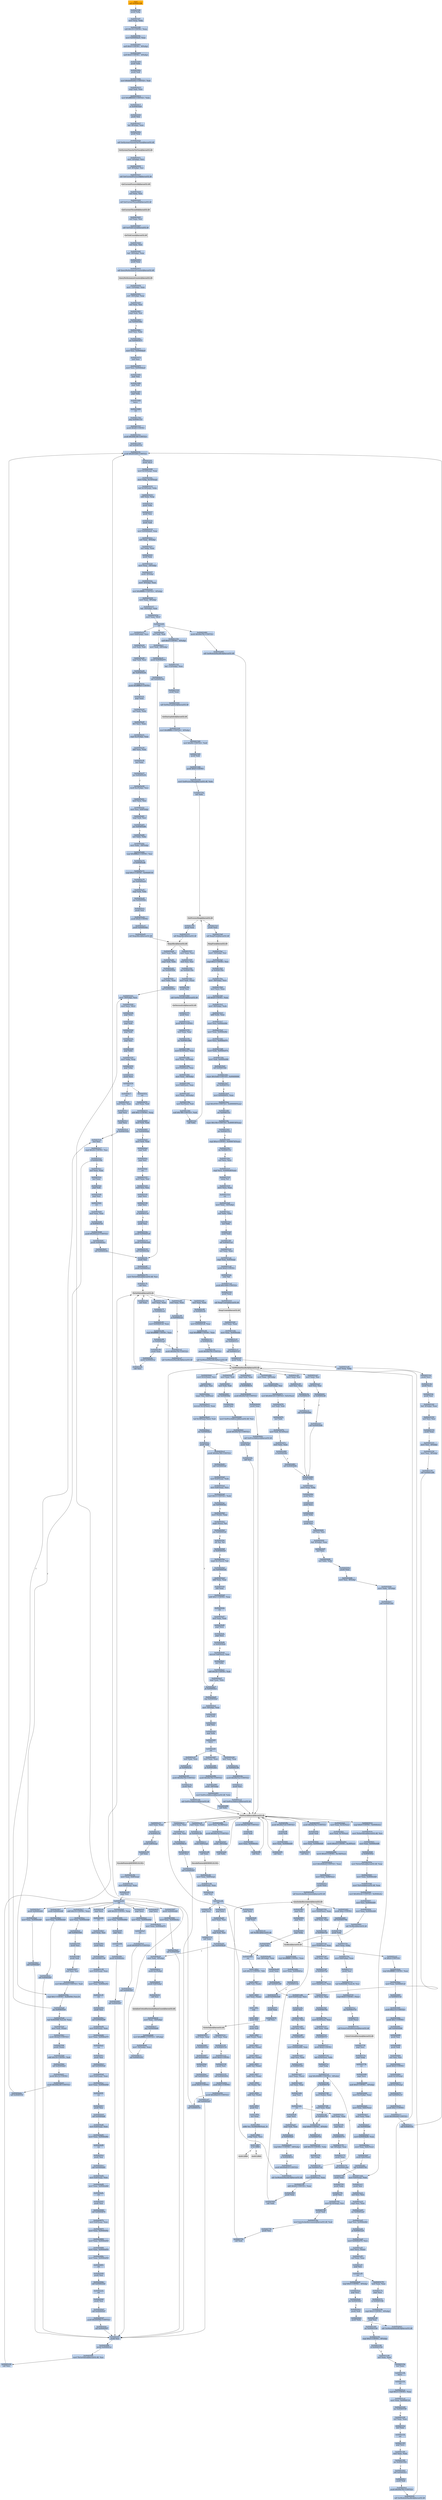 digraph G {
node[shape=rectangle,style=filled,fillcolor=lightsteelblue,color=lightsteelblue]
bgcolor="transparent"
a0x004016ffcall_0x004033f6[label="start\ncall 0x004033f6",color="lightgrey",fillcolor="orange"];
a0x004033f6pushl_ebp[label="0x004033f6\npushl %ebp"];
a0x004033f7movl_esp_ebp[label="0x004033f7\nmovl %esp, %ebp"];
a0x004033f9subl_0x10UINT8_esp[label="0x004033f9\nsubl $0x10<UINT8>, %esp"];
a0x004033fcmovl_0x0040dae0_eax[label="0x004033fc\nmovl 0x0040dae0, %eax"];
a0x00403401andl_0x0UINT8__8ebp_[label="0x00403401\nandl $0x0<UINT8>, -8(%ebp)"];
a0x00403405andl_0x0UINT8__4ebp_[label="0x00403405\nandl $0x0<UINT8>, -4(%ebp)"];
a0x00403409pushl_ebx[label="0x00403409\npushl %ebx"];
a0x0040340apushl_edi[label="0x0040340a\npushl %edi"];
a0x0040340bmovl_0xbb40e64eUINT32_edi[label="0x0040340b\nmovl $0xbb40e64e<UINT32>, %edi"];
a0x00403410cmpl_edi_eax[label="0x00403410\ncmpl %edi, %eax"];
a0x00403412movl_0xffff0000UINT32_ebx[label="0x00403412\nmovl $0xffff0000<UINT32>, %ebx"];
a0x00403417je_0x00403426[label="0x00403417\nje 0x00403426"];
a0x00403426pushl_esi[label="0x00403426\npushl %esi"];
a0x00403427leal__8ebp__eax[label="0x00403427\nleal -8(%ebp), %eax"];
a0x0040342apushl_eax[label="0x0040342a\npushl %eax"];
a0x0040342bcall_GetSystemTimeAsFileTime_kernel32_dll[label="0x0040342b\ncall GetSystemTimeAsFileTime@kernel32.dll"];
GetSystemTimeAsFileTime_kernel32_dll[label="GetSystemTimeAsFileTime@kernel32.dll",color="lightgrey",fillcolor="lightgrey"];
a0x00403431movl__4ebp__esi[label="0x00403431\nmovl -4(%ebp), %esi"];
a0x00403434xorl__8ebp__esi[label="0x00403434\nxorl -8(%ebp), %esi"];
a0x00403437call_GetCurrentProcessId_kernel32_dll[label="0x00403437\ncall GetCurrentProcessId@kernel32.dll"];
GetCurrentProcessId_kernel32_dll[label="GetCurrentProcessId@kernel32.dll",color="lightgrey",fillcolor="lightgrey"];
a0x0040343dxorl_eax_esi[label="0x0040343d\nxorl %eax, %esi"];
a0x0040343fcall_GetCurrentThreadId_kernel32_dll[label="0x0040343f\ncall GetCurrentThreadId@kernel32.dll"];
GetCurrentThreadId_kernel32_dll[label="GetCurrentThreadId@kernel32.dll",color="lightgrey",fillcolor="lightgrey"];
a0x00403445xorl_eax_esi[label="0x00403445\nxorl %eax, %esi"];
a0x00403447call_GetTickCount_kernel32_dll[label="0x00403447\ncall GetTickCount@kernel32.dll"];
GetTickCount_kernel32_dll[label="GetTickCount@kernel32.dll",color="lightgrey",fillcolor="lightgrey"];
a0x0040344dxorl_eax_esi[label="0x0040344d\nxorl %eax, %esi"];
a0x0040344fleal__16ebp__eax[label="0x0040344f\nleal -16(%ebp), %eax"];
a0x00403452pushl_eax[label="0x00403452\npushl %eax"];
a0x00403453call_QueryPerformanceCounter_kernel32_dll[label="0x00403453\ncall QueryPerformanceCounter@kernel32.dll"];
QueryPerformanceCounter_kernel32_dll[label="QueryPerformanceCounter@kernel32.dll",color="lightgrey",fillcolor="lightgrey"];
a0x00403459movl__12ebp__eax[label="0x00403459\nmovl -12(%ebp), %eax"];
a0x0040345cxorl__16ebp__eax[label="0x0040345c\nxorl -16(%ebp), %eax"];
a0x0040345fxorl_eax_esi[label="0x0040345f\nxorl %eax, %esi"];
a0x00403461cmpl_edi_esi[label="0x00403461\ncmpl %edi, %esi"];
a0x00403463jne_0x0040346c[label="0x00403463\njne 0x0040346c"];
a0x0040346ctestl_esi_ebx[label="0x0040346c\ntestl %esi, %ebx"];
a0x0040346ejne_0x00403477[label="0x0040346e\njne 0x00403477"];
a0x00403477movl_esi_0x0040dae0[label="0x00403477\nmovl %esi, 0x0040dae0"];
a0x0040347dnotl_esi[label="0x0040347d\nnotl %esi"];
a0x0040347fmovl_esi_0x0040dae4[label="0x0040347f\nmovl %esi, 0x0040dae4"];
a0x00403485popl_esi[label="0x00403485\npopl %esi"];
a0x00403486popl_edi[label="0x00403486\npopl %edi"];
a0x00403487popl_ebx[label="0x00403487\npopl %ebx"];
a0x00403488leave_[label="0x00403488\nleave "];
a0x00403489ret[label="0x00403489\nret"];
a0x00401704jmp_0x0040151f[label="0x00401704\njmp 0x0040151f"];
a0x0040151fpushl_0x60UINT8[label="0x0040151f\npushl $0x60<UINT8>"];
a0x00401521pushl_0x40bc48UINT32[label="0x00401521\npushl $0x40bc48<UINT32>"];
a0x00401526call_0x004031fc[label="0x00401526\ncall 0x004031fc"];
a0x004031fcpushl_0x403260UINT32[label="0x004031fc\npushl $0x403260<UINT32>"];
a0x00403201pushl_fs_0[label="0x00403201\npushl %fs:0"];
a0x00403208movl_0x10esp__eax[label="0x00403208\nmovl 0x10(%esp), %eax"];
a0x0040320cmovl_ebp_0x10esp_[label="0x0040320c\nmovl %ebp, 0x10(%esp)"];
a0x00403210leal_0x10esp__ebp[label="0x00403210\nleal 0x10(%esp), %ebp"];
a0x00403214subl_eax_esp[label="0x00403214\nsubl %eax, %esp"];
a0x00403216pushl_ebx[label="0x00403216\npushl %ebx"];
a0x00403217pushl_esi[label="0x00403217\npushl %esi"];
a0x00403218pushl_edi[label="0x00403218\npushl %edi"];
a0x00403219movl_0x0040dae0_eax[label="0x00403219\nmovl 0x0040dae0, %eax"];
a0x0040321exorl_eax__4ebp_[label="0x0040321e\nxorl %eax, -4(%ebp)"];
a0x00403221xorl_ebp_eax[label="0x00403221\nxorl %ebp, %eax"];
a0x00403223pushl_eax[label="0x00403223\npushl %eax"];
a0x00403224movl_esp__24ebp_[label="0x00403224\nmovl %esp, -24(%ebp)"];
a0x00403227pushl__8ebp_[label="0x00403227\npushl -8(%ebp)"];
a0x0040322amovl__4ebp__eax[label="0x0040322a\nmovl -4(%ebp), %eax"];
a0x0040322dmovl_0xfffffffeUINT32__4ebp_[label="0x0040322d\nmovl $0xfffffffe<UINT32>, -4(%ebp)"];
a0x00403234movl_eax__8ebp_[label="0x00403234\nmovl %eax, -8(%ebp)"];
a0x00403237leal__16ebp__eax[label="0x00403237\nleal -16(%ebp), %eax"];
a0x0040323amovl_eax_fs_0[label="0x0040323a\nmovl %eax, %fs:0"];
a0x00403240ret[label="0x00403240\nret"];
a0x0040152bandl_0x0UINT8__4ebp_[label="0x0040152b\nandl $0x0<UINT8>, -4(%ebp)"];
a0x0040152fleal__112ebp__eax[label="0x0040152f\nleal -112(%ebp), %eax"];
a0x00401532pushl_eax[label="0x00401532\npushl %eax"];
a0x00401533call_GetStartupInfoA_kernel32_dll[label="0x00401533\ncall GetStartupInfoA@kernel32.dll"];
GetStartupInfoA_kernel32_dll[label="GetStartupInfoA@kernel32.dll",color="lightgrey",fillcolor="lightgrey"];
a0x00401539movl_0xfffffffeUINT32__4ebp_[label="0x00401539\nmovl $0xfffffffe<UINT32>, -4(%ebp)"];
a0x00401540movl_0x94UINT32_edi[label="0x00401540\nmovl $0x94<UINT32>, %edi"];
a0x00401545pushl_edi[label="0x00401545\npushl %edi"];
a0x00401546pushl_0x0UINT8[label="0x00401546\npushl $0x0<UINT8>"];
a0x00401548movl_GetProcessHeap_kernel32_dll_ebx[label="0x00401548\nmovl GetProcessHeap@kernel32.dll, %ebx"];
a0x0040154ecall_ebx[label="0x0040154e\ncall %ebx"];
GetProcessHeap_kernel32_dll[label="GetProcessHeap@kernel32.dll",color="lightgrey",fillcolor="lightgrey"];
a0x00401550pushl_eax[label="0x00401550\npushl %eax"];
a0x00401551call_HeapAlloc_kernel32_dll[label="0x00401551\ncall HeapAlloc@kernel32.dll"];
HeapAlloc_kernel32_dll[label="HeapAlloc@kernel32.dll",color="lightgrey",fillcolor="lightgrey"];
a0x00401557movl_eax_esi[label="0x00401557\nmovl %eax, %esi"];
a0x00401559testl_esi_esi[label="0x00401559\ntestl %esi, %esi"];
a0x0040155bjne_0x0040156a[label="0x0040155b\njne 0x0040156a"];
a0x0040156amovl_edi_esi_[label="0x0040156a\nmovl %edi, (%esi)"];
a0x0040156cpushl_esi[label="0x0040156c\npushl %esi"];
a0x0040156dcall_GetVersionExA_kernel32_dll[label="0x0040156d\ncall GetVersionExA@kernel32.dll"];
GetVersionExA_kernel32_dll[label="GetVersionExA@kernel32.dll",color="lightgrey",fillcolor="lightgrey"];
a0x00401573pushl_esi[label="0x00401573\npushl %esi"];
a0x00401574pushl_0x0UINT8[label="0x00401574\npushl $0x0<UINT8>"];
a0x00401576testl_eax_eax[label="0x00401576\ntestl %eax, %eax"];
a0x00401578jne_0x00401588[label="0x00401578\njne 0x00401588"];
a0x00401588movl_0x10esi__eax[label="0x00401588\nmovl 0x10(%esi), %eax"];
a0x0040158bmovl_eax__32ebp_[label="0x0040158b\nmovl %eax, -32(%ebp)"];
a0x0040158emovl_0x4esi__eax[label="0x0040158e\nmovl 0x4(%esi), %eax"];
a0x00401591movl_eax__36ebp_[label="0x00401591\nmovl %eax, -36(%ebp)"];
a0x00401594movl_0x8esi__eax[label="0x00401594\nmovl 0x8(%esi), %eax"];
a0x00401597movl_eax__40ebp_[label="0x00401597\nmovl %eax, -40(%ebp)"];
a0x0040159amovl_0xcesi__edi[label="0x0040159a\nmovl 0xc(%esi), %edi"];
a0x0040159dandl_0x7fffUINT32_edi[label="0x0040159d\nandl $0x7fff<UINT32>, %edi"];
a0x004015a3call_ebx[label="0x004015a3\ncall %ebx"];
a0x004015a5pushl_eax[label="0x004015a5\npushl %eax"];
a0x004015a6call_HeapFree_kernel32_dll[label="0x004015a6\ncall HeapFree@kernel32.dll"];
HeapFree_kernel32_dll[label="HeapFree@kernel32.dll",color="lightgrey",fillcolor="lightgrey"];
a0x004015acmovl__32ebp__esi[label="0x004015ac\nmovl -32(%ebp), %esi"];
a0x004015afcmpl_0x2UINT8_esi[label="0x004015af\ncmpl $0x2<UINT8>, %esi"];
a0x004015b2je_0x004015ba[label="0x004015b2\nje 0x004015ba"];
a0x004015bamovl__36ebp__ecx[label="0x004015ba\nmovl -36(%ebp), %ecx"];
a0x004015bdmovl_ecx_eax[label="0x004015bd\nmovl %ecx, %eax"];
a0x004015bfshll_0x8UINT8_eax[label="0x004015bf\nshll $0x8<UINT8>, %eax"];
a0x004015c2movl__40ebp__edx[label="0x004015c2\nmovl -40(%ebp), %edx"];
a0x004015c5addl_edx_eax[label="0x004015c5\naddl %edx, %eax"];
a0x004015c7movl_esi_0x0040e064[label="0x004015c7\nmovl %esi, 0x0040e064"];
a0x004015cdmovl_eax_0x0040e06c[label="0x004015cd\nmovl %eax, 0x0040e06c"];
a0x004015d2movl_ecx_0x0040e070[label="0x004015d2\nmovl %ecx, 0x0040e070"];
a0x004015d8movl_edx_0x0040e074[label="0x004015d8\nmovl %edx, 0x0040e074"];
a0x004015demovl_edi_0x0040e068[label="0x004015de\nmovl %edi, 0x0040e068"];
a0x004015e4call_0x004014de[label="0x004015e4\ncall 0x004014de"];
a0x004014decmpw_0x5a4dUINT16_0x00400000[label="0x004014de\ncmpw $0x5a4d<UINT16>, 0x00400000"];
a0x004014e7jne_0x0040151c[label="0x004014e7\njne 0x0040151c"];
a0x004014e9movl_0x0040003c_eax[label="0x004014e9\nmovl 0x0040003c, %eax"];
a0x004014eecmpl_0x4550UINT32_0x400000eax_[label="0x004014ee\ncmpl $0x4550<UINT32>, 0x400000(%eax)"];
a0x004014f8jne_0x0040151c[label="0x004014f8\njne 0x0040151c"];
a0x004014facmpw_0x10bUINT16_0x400018eax_[label="0x004014fa\ncmpw $0x10b<UINT16>, 0x400018(%eax)"];
a0x00401503jne_0x0040151c[label="0x00401503\njne 0x0040151c"];
a0x00401505cmpl_0xeUINT8_0x400074eax_[label="0x00401505\ncmpl $0xe<UINT8>, 0x400074(%eax)"];
a0x0040150cjbe_0x0040151c[label="0x0040150c\njbe 0x0040151c"];
a0x0040150exorl_ecx_ecx[label="0x0040150e\nxorl %ecx, %ecx"];
a0x00401510cmpl_ecx_0x4000e8eax_[label="0x00401510\ncmpl %ecx, 0x4000e8(%eax)"];
a0x00401516setne_cl[label="0x00401516\nsetne %cl"];
a0x00401519movl_ecx_eax[label="0x00401519\nmovl %ecx, %eax"];
a0x0040151bret[label="0x0040151b\nret"];
a0x004015e9movl_eax__32ebp_[label="0x004015e9\nmovl %eax, -32(%ebp)"];
a0x004015ecxorl_ebx_ebx[label="0x004015ec\nxorl %ebx, %ebx"];
a0x004015eeincl_ebx[label="0x004015ee\nincl %ebx"];
a0x004015efpushl_ebx[label="0x004015ef\npushl %ebx"];
a0x004015f0call_0x004031a2[label="0x004015f0\ncall 0x004031a2"];
a0x004031a2xorl_eax_eax[label="0x004031a2\nxorl %eax, %eax"];
a0x004031a4cmpl_eax_0x4esp_[label="0x004031a4\ncmpl %eax, 0x4(%esp)"];
a0x004031a8pushl_0x0UINT8[label="0x004031a8\npushl $0x0<UINT8>"];
a0x004031aasete_al[label="0x004031aa\nsete %al"];
a0x004031adpushl_0x1000UINT32[label="0x004031ad\npushl $0x1000<UINT32>"];
a0x004031b2pushl_eax[label="0x004031b2\npushl %eax"];
a0x004031b3call_HeapCreate_kernel32_dll[label="0x004031b3\ncall HeapCreate@kernel32.dll"];
HeapCreate_kernel32_dll[label="HeapCreate@kernel32.dll",color="lightgrey",fillcolor="lightgrey"];
a0x004031b9testl_eax_eax[label="0x004031b9\ntestl %eax, %eax"];
a0x004031bbmovl_eax_0x0040e4dc[label="0x004031bb\nmovl %eax, 0x0040e4dc"];
a0x004031c0jne_0x004031c5[label="0x004031c0\njne 0x004031c5"];
a0x004031c5call_0x00403147[label="0x004031c5\ncall 0x00403147"];
a0x00403147pushl_ebp[label="0x00403147\npushl %ebp"];
a0x00403148movl_esp_ebp[label="0x00403148\nmovl %esp, %ebp"];
a0x0040314apushl_ecx[label="0x0040314a\npushl %ecx"];
a0x0040314bpushl_ecx[label="0x0040314b\npushl %ecx"];
a0x0040314cpushl_esi[label="0x0040314c\npushl %esi"];
a0x0040314dleal__4ebp__eax[label="0x0040314d\nleal -4(%ebp), %eax"];
a0x00403150xorl_esi_esi[label="0x00403150\nxorl %esi, %esi"];
a0x00403152pushl_eax[label="0x00403152\npushl %eax"];
a0x00403153movl_esi__4ebp_[label="0x00403153\nmovl %esi, -4(%ebp)"];
a0x00403156movl_esi__8ebp_[label="0x00403156\nmovl %esi, -8(%ebp)"];
a0x00403159call_0x00401e86[label="0x00403159\ncall 0x00401e86"];
a0x00401e86movl_0x4esp__ecx[label="0x00401e86\nmovl 0x4(%esp), %ecx"];
a0x00401e8apushl_esi[label="0x00401e8a\npushl %esi"];
a0x00401e8bxorl_esi_esi[label="0x00401e8b\nxorl %esi, %esi"];
a0x00401e8dcmpl_esi_ecx[label="0x00401e8d\ncmpl %esi, %ecx"];
a0x00401e8fjne_0x00401eae[label="0x00401e8f\njne 0x00401eae"];
a0x00401eaemovl_0x0040e064_eax[label="0x00401eae\nmovl 0x0040e064, %eax"];
a0x00401eb3cmpl_esi_eax[label="0x00401eb3\ncmpl %esi, %eax"];
a0x00401eb5je_0x00401e91[label="0x00401eb5\nje 0x00401e91"];
a0x00401eb7movl_eax_ecx_[label="0x00401eb7\nmovl %eax, (%ecx)"];
a0x00401eb9xorl_eax_eax[label="0x00401eb9\nxorl %eax, %eax"];
a0x00401ebbpopl_esi[label="0x00401ebb\npopl %esi"];
a0x00401ebcret[label="0x00401ebc\nret"];
a0x0040315etestl_eax_eax[label="0x0040315e\ntestl %eax, %eax"];
a0x00403160popl_ecx[label="0x00403160\npopl %ecx"];
a0x00403161je_0x00403170[label="0x00403161\nje 0x00403170"];
a0x00403170leal__8ebp__eax[label="0x00403170\nleal -8(%ebp), %eax"];
a0x00403173pushl_eax[label="0x00403173\npushl %eax"];
a0x00403174call_0x00401ebd[label="0x00403174\ncall 0x00401ebd"];
a0x00401ebdmovl_0x4esp__eax[label="0x00401ebd\nmovl 0x4(%esp), %eax"];
a0x00401ec1pushl_esi[label="0x00401ec1\npushl %esi"];
a0x00401ec2xorl_esi_esi[label="0x00401ec2\nxorl %esi, %esi"];
a0x00401ec4cmpl_esi_eax[label="0x00401ec4\ncmpl %esi, %eax"];
a0x00401ec6jne_0x00401ee5[label="0x00401ec6\njne 0x00401ee5"];
a0x00401ee5cmpl_esi_0x0040e064[label="0x00401ee5\ncmpl %esi, 0x0040e064"];
a0x00401eebje_0x00401ec8[label="0x00401eeb\nje 0x00401ec8"];
a0x00401eedmovl_0x0040e070_ecx[label="0x00401eed\nmovl 0x0040e070, %ecx"];
a0x00401ef3movl_ecx_eax_[label="0x00401ef3\nmovl %ecx, (%eax)"];
a0x00401ef5xorl_eax_eax[label="0x00401ef5\nxorl %eax, %eax"];
a0x00401ef7popl_esi[label="0x00401ef7\npopl %esi"];
a0x00401ef8ret[label="0x00401ef8\nret"];
a0x00403179testl_eax_eax[label="0x00403179\ntestl %eax, %eax"];
a0x0040317bpopl_ecx[label="0x0040317b\npopl %ecx"];
a0x0040317cje_0x0040318b[label="0x0040317c\nje 0x0040318b"];
a0x0040318bcmpl_0x2UINT8__4ebp_[label="0x0040318b\ncmpl $0x2<UINT8>, -4(%ebp)"];
a0x0040318fpopl_esi[label="0x0040318f\npopl %esi"];
a0x00403190jne_0x0040319d[label="0x00403190\njne 0x0040319d"];
a0x00403192cmpl_0x5UINT8__8ebp_[label="0x00403192\ncmpl $0x5<UINT8>, -8(%ebp)"];
a0x00403196jb_0x0040319d[label="0x00403196\njb 0x0040319d"];
a0x00403198xorl_eax_eax[label="0x00403198\nxorl %eax, %eax"];
a0x0040319aincl_eax[label="0x0040319a\nincl %eax"];
a0x0040319bleave_[label="0x0040319b\nleave "];
a0x0040319cret[label="0x0040319c\nret"];
a0x004031cacmpl_0x3UINT8_eax[label="0x004031ca\ncmpl $0x3<UINT8>, %eax"];
a0x004031cdmovl_eax_0x0040f130[label="0x004031cd\nmovl %eax, 0x0040f130"];
a0x004031d2jne_0x004031f8[label="0x004031d2\njne 0x004031f8"];
a0x004031f8xorl_eax_eax[label="0x004031f8\nxorl %eax, %eax"];
a0x004031faincl_eax[label="0x004031fa\nincl %eax"];
a0x004031fbret[label="0x004031fb\nret"];
a0x004015f5popl_ecx[label="0x004015f5\npopl %ecx"];
a0x004015f6testl_eax_eax[label="0x004015f6\ntestl %eax, %eax"];
a0x004015f8jne_0x00401602[label="0x004015f8\njne 0x00401602"];
a0x00401602call_0x00402fc3[label="0x00401602\ncall 0x00402fc3"];
a0x00402fc3pushl_edi[label="0x00402fc3\npushl %edi"];
a0x00402fc4pushl_0x40a79cUINT32[label="0x00402fc4\npushl $0x40a79c<UINT32>"];
a0x00402fc9call_GetModuleHandleA_kernel32_dll[label="0x00402fc9\ncall GetModuleHandleA@kernel32.dll"];
GetModuleHandleA_kernel32_dll[label="GetModuleHandleA@kernel32.dll",color="lightgrey",fillcolor="lightgrey"];
a0x00402fcfmovl_eax_edi[label="0x00402fcf\nmovl %eax, %edi"];
a0x00402fd1testl_edi_edi[label="0x00402fd1\ntestl %edi, %edi"];
a0x00402fd3jne_0x00402fde[label="0x00402fd3\njne 0x00402fde"];
a0x00402fdepushl_esi[label="0x00402fde\npushl %esi"];
a0x00402fdfmovl_GetProcAddress_kernel32_dll_esi[label="0x00402fdf\nmovl GetProcAddress@kernel32.dll, %esi"];
a0x00402fe5pushl_0x40a7dcUINT32[label="0x00402fe5\npushl $0x40a7dc<UINT32>"];
a0x00402feapushl_edi[label="0x00402fea\npushl %edi"];
a0x00402febcall_esi[label="0x00402feb\ncall %esi"];
GetProcAddress_kernel32_dll[label="GetProcAddress@kernel32.dll",color="lightgrey",fillcolor="lightgrey"];
a0x00402fedpushl_0x40a7d0UINT32[label="0x00402fed\npushl $0x40a7d0<UINT32>"];
a0x00402ff2pushl_edi[label="0x00402ff2\npushl %edi"];
a0x00402ff3movl_eax_0x0040e4cc[label="0x00402ff3\nmovl %eax, 0x0040e4cc"];
a0x00402ff8call_esi[label="0x00402ff8\ncall %esi"];
a0x00402ffapushl_0x40a7c4UINT32[label="0x00402ffa\npushl $0x40a7c4<UINT32>"];
a0x00402fffpushl_edi[label="0x00402fff\npushl %edi"];
a0x00403000movl_eax_0x0040e4d0[label="0x00403000\nmovl %eax, 0x0040e4d0"];
a0x00403005call_esi[label="0x00403005\ncall %esi"];
a0x00403007pushl_0x40a7bcUINT32[label="0x00403007\npushl $0x40a7bc<UINT32>"];
a0x0040300cpushl_edi[label="0x0040300c\npushl %edi"];
a0x0040300dmovl_eax_0x0040e4d4[label="0x0040300d\nmovl %eax, 0x0040e4d4"];
a0x00403012call_esi[label="0x00403012\ncall %esi"];
a0x00403014cmpl_0x0UINT8_0x0040e4cc[label="0x00403014\ncmpl $0x0<UINT8>, 0x0040e4cc"];
a0x0040301bmovl_TlsSetValue_kernel32_dll_esi[label="0x0040301b\nmovl TlsSetValue@kernel32.dll, %esi"];
a0x00403021movl_eax_0x0040e4d8[label="0x00403021\nmovl %eax, 0x0040e4d8"];
a0x00403026je_0x0040303e[label="0x00403026\nje 0x0040303e"];
a0x0040303emovl_TlsGetValue_kernel32_dll_eax[label="0x0040303e\nmovl TlsGetValue@kernel32.dll, %eax"];
a0x00403043movl_eax_0x0040e4d0[label="0x00403043\nmovl %eax, 0x0040e4d0"];
a0x00403048movl_TlsFree_kernel32_dll_eax[label="0x00403048\nmovl TlsFree@kernel32.dll, %eax"];
a0x0040304dmovl_0x402cdcUINT32_0x0040e4cc[label="0x0040304d\nmovl $0x402cdc<UINT32>, 0x0040e4cc"];
a0x00403057movl_esi_0x0040e4d4[label="0x00403057\nmovl %esi, 0x0040e4d4"];
a0x0040305dmovl_eax_0x0040e4d8[label="0x0040305d\nmovl %eax, 0x0040e4d8"];
a0x00403062call_TlsAlloc_kernel32_dll[label="0x00403062\ncall TlsAlloc@kernel32.dll"];
TlsAlloc_kernel32_dll[label="TlsAlloc@kernel32.dll",color="lightgrey",fillcolor="lightgrey"];
a0x00403068cmpl_0xffffffffUINT8_eax[label="0x00403068\ncmpl $0xffffffff<UINT8>, %eax"];
a0x0040306bmovl_eax_0x0040d1ec[label="0x0040306b\nmovl %eax, 0x0040d1ec"];
a0x00403070je_0x00403142[label="0x00403070\nje 0x00403142"];
a0x00403076pushl_0x0040e4d0[label="0x00403076\npushl 0x0040e4d0"];
a0x0040307cpushl_eax[label="0x0040307c\npushl %eax"];
a0x0040307dcall_esi[label="0x0040307d\ncall %esi"];
TlsSetValue_kernel32_dll[label="TlsSetValue@kernel32.dll",color="lightgrey",fillcolor="lightgrey"];
a0x0040307ftestl_eax_eax[label="0x0040307f\ntestl %eax, %eax"];
a0x00403081je_0x00403142[label="0x00403081\nje 0x00403142"];
a0x00403087call_0x004020ad[label="0x00403087\ncall 0x004020ad"];
a0x004020adpushl_esi[label="0x004020ad\npushl %esi"];
a0x004020aecall_0x00402c65[label="0x004020ae\ncall 0x00402c65"];
a0x00402c65pushl_0x0UINT8[label="0x00402c65\npushl $0x0<UINT8>"];
a0x00402c67call_0x00402bf7[label="0x00402c67\ncall 0x00402bf7"];
a0x00402bf7pushl_esi[label="0x00402bf7\npushl %esi"];
a0x00402bf8pushl_0x0040d1ec[label="0x00402bf8\npushl 0x0040d1ec"];
a0x00402bfemovl_TlsGetValue_kernel32_dll_esi[label="0x00402bfe\nmovl TlsGetValue@kernel32.dll, %esi"];
a0x00402c04call_esi[label="0x00402c04\ncall %esi"];
TlsGetValue_kernel32_dll[label="TlsGetValue@kernel32.dll",color="lightgrey",fillcolor="lightgrey"];
a0x00402c06testl_eax_eax[label="0x00402c06\ntestl %eax, %eax"];
a0x00402c08je_0x00402c2b[label="0x00402c08\nje 0x00402c2b"];
a0x00402c0amovl_0x0040d1e8_eax[label="0x00402c0a\nmovl 0x0040d1e8, %eax"];
a0x00402c0fcmpl_0xffffffffUINT8_eax[label="0x00402c0f\ncmpl $0xffffffff<UINT8>, %eax"];
a0x00402c12je_0x00402c2b[label="0x00402c12\nje 0x00402c2b"];
a0x00402c2bpushl_0x40a79cUINT32[label="0x00402c2b\npushl $0x40a79c<UINT32>"];
a0x00402c30call_GetModuleHandleA_kernel32_dll[label="0x00402c30\ncall GetModuleHandleA@kernel32.dll"];
a0x00402c36movl_eax_esi[label="0x00402c36\nmovl %eax, %esi"];
a0x00402c38testl_esi_esi[label="0x00402c38\ntestl %esi, %esi"];
a0x00402c3aje_0x00402c5f[label="0x00402c3a\nje 0x00402c5f"];
a0x00402c3ccall_0x00402b8b[label="0x00402c3c\ncall 0x00402b8b"];
a0x00402b8bpushl_ebp[label="0x00402b8b\npushl %ebp"];
a0x00402b8cmovl_esp_ebp[label="0x00402b8c\nmovl %esp, %ebp"];
a0x00402b8epushl_ecx[label="0x00402b8e\npushl %ecx"];
a0x00402b8fpushl_ecx[label="0x00402b8f\npushl %ecx"];
a0x00402b90pushl_ebx[label="0x00402b90\npushl %ebx"];
a0x00402b91pushl_esi[label="0x00402b91\npushl %esi"];
a0x00402b92xorl_esi_esi[label="0x00402b92\nxorl %esi, %esi"];
a0x00402b94leal__4ebp__eax[label="0x00402b94\nleal -4(%ebp), %eax"];
a0x00402b97incl_esi[label="0x00402b97\nincl %esi"];
a0x00402b98xorl_ebx_ebx[label="0x00402b98\nxorl %ebx, %ebx"];
a0x00402b9apushl_eax[label="0x00402b9a\npushl %eax"];
a0x00402b9bmovl_esi__8ebp_[label="0x00402b9b\nmovl %esi, -8(%ebp)"];
a0x00402b9emovl_ebx__4ebp_[label="0x00402b9e\nmovl %ebx, -4(%ebp)"];
a0x00402ba1call_0x00401ebd[label="0x00402ba1\ncall 0x00401ebd"];
a0x00402ba6cmpl_0x5UINT8__4ebp_[label="0x00402ba6\ncmpl $0x5<UINT8>, -4(%ebp)"];
a0x00402baapopl_ecx[label="0x00402baa\npopl %ecx"];
a0x00402babjle_0x00402bb1[label="0x00402bab\njle 0x00402bb1"];
a0x00402bb1pushl_edi[label="0x00402bb1\npushl %edi"];
a0x00402bb2pushl_ebx[label="0x00402bb2\npushl %ebx"];
a0x00402bb3call_GetModuleHandleA_kernel32_dll[label="0x00402bb3\ncall GetModuleHandleA@kernel32.dll"];
a0x00402bb9movl_0x3ceax__esi[label="0x00402bb9\nmovl 0x3c(%eax), %esi"];
a0x00402bbcaddl_eax_esi[label="0x00402bbc\naddl %eax, %esi"];
a0x00402bbecmpw_bx_0x6esi_[label="0x00402bbe\ncmpw %bx, 0x6(%esi)"];
a0x00402bc2movzwl_0x14esi__eax[label="0x00402bc2\nmovzwl 0x14(%esi), %eax"];
a0x00402bc6leal_0x18eaxesi__edi[label="0x00402bc6\nleal 0x18(%eax,%esi), %edi"];
a0x00402bcajbe_0x00402bef[label="0x00402bca\njbe 0x00402bef"];
a0x00402bccpushl_edi[label="0x00402bcc\npushl %edi"];
a0x00402bcdpushl_0x40a784UINT32[label="0x00402bcd\npushl $0x40a784<UINT32>"];
a0x00402bd2call_0x004043a0[label="0x00402bd2\ncall 0x004043a0"];
a0x004043a0movl_0x4esp__edx[label="0x004043a0\nmovl 0x4(%esp), %edx"];
a0x004043a4movl_0x8esp__ecx[label="0x004043a4\nmovl 0x8(%esp), %ecx"];
a0x004043a8testl_0x3UINT32_edx[label="0x004043a8\ntestl $0x3<UINT32>, %edx"];
a0x004043aejne_0x004043ec[label="0x004043ae\njne 0x004043ec"];
a0x004043b0movl_edx__eax[label="0x004043b0\nmovl (%edx), %eax"];
a0x004043b2cmpb_ecx__al[label="0x004043b2\ncmpb (%ecx), %al"];
a0x004043b4jne_0x004043e4[label="0x004043b4\njne 0x004043e4"];
a0x004043b6orb_al_al[label="0x004043b6\norb %al, %al"];
a0x004043b8je_0x004043e0[label="0x004043b8\nje 0x004043e0"];
a0x004043bacmpb_0x1ecx__ah[label="0x004043ba\ncmpb 0x1(%ecx), %ah"];
a0x004043bdjne_0x004043e4[label="0x004043bd\njne 0x004043e4"];
a0x004043e4sbbl_eax_eax[label="0x004043e4\nsbbl %eax, %eax"];
a0x004043e6shll_eax[label="0x004043e6\nshll %eax"];
a0x004043e8addl_0x1UINT8_eax[label="0x004043e8\naddl $0x1<UINT8>, %eax"];
a0x004043ebret[label="0x004043eb\nret"];
a0x00402bd7testl_eax_eax[label="0x00402bd7\ntestl %eax, %eax"];
a0x00402bd9popl_ecx[label="0x00402bd9\npopl %ecx"];
a0x00402bdapopl_ecx[label="0x00402bda\npopl %ecx"];
a0x00402bdbje_0x00402beb[label="0x00402bdb\nje 0x00402beb"];
a0x00402bddmovzwl_0x6esi__eax[label="0x00402bdd\nmovzwl 0x6(%esi), %eax"];
a0x00402be1incl_ebx[label="0x00402be1\nincl %ebx"];
a0x00402be2addl_0x28UINT8_edi[label="0x00402be2\naddl $0x28<UINT8>, %edi"];
a0x00402be5cmpl_eax_ebx[label="0x00402be5\ncmpl %eax, %ebx"];
a0x00402be7jb_0x00402bcc[label="0x00402be7\njb 0x00402bcc"];
a0x00402be9jmp_0x00402bef[label="0x00402be9\njmp 0x00402bef"];
a0x00402befmovl__8ebp__eax[label="0x00402bef\nmovl -8(%ebp), %eax"];
a0x00402bf2popl_edi[label="0x00402bf2\npopl %edi"];
a0x00402bf3popl_esi[label="0x00402bf3\npopl %esi"];
a0x00402bf4popl_ebx[label="0x00402bf4\npopl %ebx"];
a0x00402bf5leave_[label="0x00402bf5\nleave "];
a0x00402bf6ret[label="0x00402bf6\nret"];
a0x00402c41testl_eax_eax[label="0x00402c41\ntestl %eax, %eax"];
a0x00402c43je_0x00402c5f[label="0x00402c43\nje 0x00402c5f"];
a0x00402c45pushl_0x40a78cUINT32[label="0x00402c45\npushl $0x40a78c<UINT32>"];
a0x00402c4apushl_esi[label="0x00402c4a\npushl %esi"];
a0x00402c4bcall_GetProcAddress_kernel32_dll[label="0x00402c4b\ncall GetProcAddress@kernel32.dll"];
a0x00402c51testl_eax_eax[label="0x00402c51\ntestl %eax, %eax"];
a0x00402c53je_0x00402c5f[label="0x00402c53\nje 0x00402c5f"];
a0x00402c55pushl_0x8esp_[label="0x00402c55\npushl 0x8(%esp)"];
a0x00402c59call_eax[label="0x00402c59\ncall %eax"];
EncodePointer_KERNEL32_DLL[label="EncodePointer@KERNEL32.DLL",color="lightgrey",fillcolor="lightgrey"];
a0x00402c5bmovl_eax_0x8esp_[label="0x00402c5b\nmovl %eax, 0x8(%esp)"];
a0x00402c5fmovl_0x8esp__eax[label="0x00402c5f\nmovl 0x8(%esp), %eax"];
a0x00402c63popl_esi[label="0x00402c63\npopl %esi"];
a0x00402c64ret[label="0x00402c64\nret"];
a0x00402c6cpopl_ecx[label="0x00402c6c\npopl %ecx"];
a0x00402c6dret[label="0x00402c6d\nret"];
a0x004020b3movl_eax_esi[label="0x004020b3\nmovl %eax, %esi"];
a0x004020b5pushl_esi[label="0x004020b5\npushl %esi"];
a0x004020b6call_0x00401c36[label="0x004020b6\ncall 0x00401c36"];
a0x00401c36movl_0x4esp__eax[label="0x00401c36\nmovl 0x4(%esp), %eax"];
a0x00401c3amovl_eax_0x0040e05c[label="0x00401c3a\nmovl %eax, 0x0040e05c"];
a0x00401c3fret[label="0x00401c3f\nret"];
a0x004020bbpushl_esi[label="0x004020bb\npushl %esi"];
a0x004020bccall_0x00404a99[label="0x004020bc\ncall 0x00404a99"];
a0x00404a99movl_0x4esp__eax[label="0x00404a99\nmovl 0x4(%esp), %eax"];
a0x00404a9dmovl_eax_0x0040e670[label="0x00404a9d\nmovl %eax, 0x0040e670"];
a0x00404aa2ret[label="0x00404aa2\nret"];
a0x004020c1pushl_esi[label="0x004020c1\npushl %esi"];
a0x004020c2call_0x004045e8[label="0x004020c2\ncall 0x004045e8"];
a0x004045e8movl_0x4esp__eax[label="0x004045e8\nmovl 0x4(%esp), %eax"];
a0x004045ecmovl_eax_0x0040e648[label="0x004045ec\nmovl %eax, 0x0040e648"];
a0x004045f1ret[label="0x004045f1\nret"];
a0x004020c7pushl_esi[label="0x004020c7\npushl %esi"];
a0x004020c8call_0x00404a8f[label="0x004020c8\ncall 0x00404a8f"];
a0x00404a8fmovl_0x4esp__eax[label="0x00404a8f\nmovl 0x4(%esp), %eax"];
a0x00404a93movl_eax_0x0040e66c[label="0x00404a93\nmovl %eax, 0x0040e66c"];
a0x00404a98ret[label="0x00404a98\nret"];
a0x004020cdpushl_esi[label="0x004020cd\npushl %esi"];
a0x004020cecall_0x00404a85[label="0x004020ce\ncall 0x00404a85"];
a0x00404a85movl_0x4esp__eax[label="0x00404a85\nmovl 0x4(%esp), %eax"];
a0x00404a89movl_eax_0x0040e660[label="0x00404a89\nmovl %eax, 0x0040e660"];
a0x00404a8eret[label="0x00404a8e\nret"];
a0x004020d3pushl_esi[label="0x004020d3\npushl %esi"];
a0x004020d4call_0x0040487b[label="0x004020d4\ncall 0x0040487b"];
a0x0040487bmovl_0x4esp__eax[label="0x0040487b\nmovl 0x4(%esp), %eax"];
a0x0040487fmovl_eax_0x0040e64c[label="0x0040487f\nmovl %eax, 0x0040e64c"];
a0x00404884movl_eax_0x0040e650[label="0x00404884\nmovl %eax, 0x0040e650"];
a0x00404889movl_eax_0x0040e654[label="0x00404889\nmovl %eax, 0x0040e654"];
a0x0040488emovl_eax_0x0040e658[label="0x0040488e\nmovl %eax, 0x0040e658"];
a0x00404893ret[label="0x00404893\nret"];
a0x004020d9pushl_esi[label="0x004020d9\npushl %esi"];
a0x004020dacall_0x004022d2[label="0x004020da\ncall 0x004022d2"];
a0x004022d2ret[label="0x004022d2\nret"];
a0x004020dfpushl_esi[label="0x004020df\npushl %esi"];
a0x004020e0call_0x004045d7[label="0x004020e0\ncall 0x004045d7"];
a0x004045d7pushl_0x40459eUINT32[label="0x004045d7\npushl $0x40459e<UINT32>"];
a0x004045dccall_0x00402bf7[label="0x004045dc\ncall 0x00402bf7"];
a0x004045e1popl_ecx[label="0x004045e1\npopl %ecx"];
a0x004045e2movl_eax_0x0040e644[label="0x004045e2\nmovl %eax, 0x0040e644"];
a0x004045e7ret[label="0x004045e7\nret"];
a0x004020e5pushl_0x40207eUINT32[label="0x004020e5\npushl $0x40207e<UINT32>"];
a0x004020eacall_0x00402bf7[label="0x004020ea\ncall 0x00402bf7"];
a0x004020efaddl_0x24UINT8_esp[label="0x004020ef\naddl $0x24<UINT8>, %esp"];
a0x004020f2movl_eax_0x0040d064[label="0x004020f2\nmovl %eax, 0x0040d064"];
a0x004020f7popl_esi[label="0x004020f7\npopl %esi"];
a0x004020f8ret[label="0x004020f8\nret"];
a0x0040308cpushl_0x0040e4cc[label="0x0040308c\npushl 0x0040e4cc"];
a0x00403092call_0x00402bf7[label="0x00403092\ncall 0x00402bf7"];
a0x00403097pushl_0x0040e4d0[label="0x00403097\npushl 0x0040e4d0"];
a0x0040309dmovl_eax_0x0040e4cc[label="0x0040309d\nmovl %eax, 0x0040e4cc"];
a0x004030a2call_0x00402bf7[label="0x004030a2\ncall 0x00402bf7"];
a0x004030a7pushl_0x0040e4d4[label="0x004030a7\npushl 0x0040e4d4"];
a0x004030admovl_eax_0x0040e4d0[label="0x004030ad\nmovl %eax, 0x0040e4d0"];
a0x004030b2call_0x00402bf7[label="0x004030b2\ncall 0x00402bf7"];
a0x004030b7pushl_0x0040e4d8[label="0x004030b7\npushl 0x0040e4d8"];
a0x004030bdmovl_eax_0x0040e4d4[label="0x004030bd\nmovl %eax, 0x0040e4d4"];
a0x004030c2call_0x00402bf7[label="0x004030c2\ncall 0x00402bf7"];
a0x004030c7addl_0x10UINT8_esp[label="0x004030c7\naddl $0x10<UINT8>, %esp"];
a0x004030camovl_eax_0x0040e4d8[label="0x004030ca\nmovl %eax, 0x0040e4d8"];
a0x004030cfcall_0x00403595[label="0x004030cf\ncall 0x00403595"];
a0x00403595pushl_esi[label="0x00403595\npushl %esi"];
a0x00403596pushl_edi[label="0x00403596\npushl %edi"];
a0x00403597xorl_esi_esi[label="0x00403597\nxorl %esi, %esi"];
a0x00403599movl_0x40e4e0UINT32_edi[label="0x00403599\nmovl $0x40e4e0<UINT32>, %edi"];
a0x0040359ecmpl_0x1UINT8_0x40d36cesi8_[label="0x0040359e\ncmpl $0x1<UINT8>, 0x40d36c(,%esi,8)"];
a0x004035a6jne_0x004035c6[label="0x004035a6\njne 0x004035c6"];
a0x004035a8leal_0x40d368esi8__eax[label="0x004035a8\nleal 0x40d368(,%esi,8), %eax"];
a0x004035afmovl_edi_eax_[label="0x004035af\nmovl %edi, (%eax)"];
a0x004035b1pushl_0xfa0UINT32[label="0x004035b1\npushl $0xfa0<UINT32>"];
a0x004035b6pushl_eax_[label="0x004035b6\npushl (%eax)"];
a0x004035b8addl_0x18UINT8_edi[label="0x004035b8\naddl $0x18<UINT8>, %edi"];
a0x004035bbcall_0x00404ab3[label="0x004035bb\ncall 0x00404ab3"];
a0x00404ab3pushl_0x14UINT8[label="0x00404ab3\npushl $0x14<UINT8>"];
a0x00404ab5pushl_0x40be38UINT32[label="0x00404ab5\npushl $0x40be38<UINT32>"];
a0x00404abacall_0x004031fc[label="0x00404aba\ncall 0x004031fc"];
a0x00404abfxorl_edi_edi[label="0x00404abf\nxorl %edi, %edi"];
a0x00404ac1movl_edi__28ebp_[label="0x00404ac1\nmovl %edi, -28(%ebp)"];
a0x00404ac4pushl_0x0040e670[label="0x00404ac4\npushl 0x0040e670"];
a0x00404acacall_0x00402c6e[label="0x00404aca\ncall 0x00402c6e"];
a0x00402c6epushl_esi[label="0x00402c6e\npushl %esi"];
a0x00402c6fpushl_0x0040d1ec[label="0x00402c6f\npushl 0x0040d1ec"];
a0x00402c75movl_TlsGetValue_kernel32_dll_esi[label="0x00402c75\nmovl TlsGetValue@kernel32.dll, %esi"];
a0x00402c7bcall_esi[label="0x00402c7b\ncall %esi"];
a0x00402c7dtestl_eax_eax[label="0x00402c7d\ntestl %eax, %eax"];
a0x00402c7fje_0x00402ca2[label="0x00402c7f\nje 0x00402ca2"];
a0x00402c81movl_0x0040d1e8_eax[label="0x00402c81\nmovl 0x0040d1e8, %eax"];
a0x00402c86cmpl_0xffffffffUINT8_eax[label="0x00402c86\ncmpl $0xffffffff<UINT8>, %eax"];
a0x00402c89je_0x00402ca2[label="0x00402c89\nje 0x00402ca2"];
a0x00402ca2pushl_0x40a79cUINT32[label="0x00402ca2\npushl $0x40a79c<UINT32>"];
a0x00402ca7call_GetModuleHandleA_kernel32_dll[label="0x00402ca7\ncall GetModuleHandleA@kernel32.dll"];
a0x00402cadmovl_eax_esi[label="0x00402cad\nmovl %eax, %esi"];
a0x00402caftestl_esi_esi[label="0x00402caf\ntestl %esi, %esi"];
a0x00402cb1je_0x00402cd6[label="0x00402cb1\nje 0x00402cd6"];
a0x00402cb3call_0x00402b8b[label="0x00402cb3\ncall 0x00402b8b"];
a0x00402cb8testl_eax_eax[label="0x00402cb8\ntestl %eax, %eax"];
a0x00402cbaje_0x00402cd6[label="0x00402cba\nje 0x00402cd6"];
a0x00402cbcpushl_0x40a7acUINT32[label="0x00402cbc\npushl $0x40a7ac<UINT32>"];
a0x00402cc1pushl_esi[label="0x00402cc1\npushl %esi"];
a0x00402cc2call_GetProcAddress_kernel32_dll[label="0x00402cc2\ncall GetProcAddress@kernel32.dll"];
a0x00402cc8testl_eax_eax[label="0x00402cc8\ntestl %eax, %eax"];
a0x00402ccaje_0x00402cd6[label="0x00402cca\nje 0x00402cd6"];
a0x00402cccpushl_0x8esp_[label="0x00402ccc\npushl 0x8(%esp)"];
a0x00402cd0call_eax[label="0x00402cd0\ncall %eax"];
DecodePointer_KERNEL32_DLL[label="DecodePointer@KERNEL32.DLL",color="lightgrey",fillcolor="lightgrey"];
a0x00402cd2movl_eax_0x8esp_[label="0x00402cd2\nmovl %eax, 0x8(%esp)"];
a0x00402cd6movl_0x8esp__eax[label="0x00402cd6\nmovl 0x8(%esp), %eax"];
a0x00402cdapopl_esi[label="0x00402cda\npopl %esi"];
a0x00402cdbret[label="0x00402cdb\nret"];
a0x00404acfpopl_ecx[label="0x00404acf\npopl %ecx"];
a0x00404ad0movl_eax_esi[label="0x00404ad0\nmovl %eax, %esi"];
a0x00404ad2cmpl_edi_esi[label="0x00404ad2\ncmpl %edi, %esi"];
a0x00404ad4jne_0x00404b29[label="0x00404ad4\njne 0x00404b29"];
a0x00404ad6leal__28ebp__eax[label="0x00404ad6\nleal -28(%ebp), %eax"];
a0x00404ad9pushl_eax[label="0x00404ad9\npushl %eax"];
a0x00404adacall_0x00401e86[label="0x00404ada\ncall 0x00401e86"];
a0x00404adfpopl_ecx[label="0x00404adf\npopl %ecx"];
a0x00404ae0cmpl_edi_eax[label="0x00404ae0\ncmpl %edi, %eax"];
a0x00404ae2je_0x00404af1[label="0x00404ae2\nje 0x00404af1"];
a0x00404af1cmpl_0x1UINT8__28ebp_[label="0x00404af1\ncmpl $0x1<UINT8>, -28(%ebp)"];
a0x00404af5je_0x00404b18[label="0x00404af5\nje 0x00404b18"];
a0x00404af7pushl_0x40a810UINT32[label="0x00404af7\npushl $0x40a810<UINT32>"];
a0x00404afccall_GetModuleHandleA_kernel32_dll[label="0x00404afc\ncall GetModuleHandleA@kernel32.dll"];
a0x00404b02cmpl_edi_eax[label="0x00404b02\ncmpl %edi, %eax"];
a0x00404b04je_0x00404b18[label="0x00404b04\nje 0x00404b18"];
a0x00404b06pushl_0x40a7e8UINT32[label="0x00404b06\npushl $0x40a7e8<UINT32>"];
a0x00404b0bpushl_eax[label="0x00404b0b\npushl %eax"];
a0x00404b0ccall_GetProcAddress_kernel32_dll[label="0x00404b0c\ncall GetProcAddress@kernel32.dll"];
a0x00404b12movl_eax_esi[label="0x00404b12\nmovl %eax, %esi"];
a0x00404b14cmpl_edi_esi[label="0x00404b14\ncmpl %edi, %esi"];
a0x00404b16jne_0x00404b1d[label="0x00404b16\njne 0x00404b1d"];
a0x00404b1dpushl_esi[label="0x00404b1d\npushl %esi"];
a0x00404b1ecall_0x00402bf7[label="0x00404b1e\ncall 0x00402bf7"];
a0x00404b23popl_ecx[label="0x00404b23\npopl %ecx"];
a0x00404b24movl_eax_0x0040e670[label="0x00404b24\nmovl %eax, 0x0040e670"];
a0x00404b29movl_edi__4ebp_[label="0x00404b29\nmovl %edi, -4(%ebp)"];
a0x00404b2cpushl_0xcebp_[label="0x00404b2c\npushl 0xc(%ebp)"];
a0x00404b2fpushl_0x8ebp_[label="0x00404b2f\npushl 0x8(%ebp)"];
a0x00404b32call_esi[label="0x00404b32\ncall %esi"];
InitializeCriticalSectionAndSpinCount_kernel32_dll[label="InitializeCriticalSectionAndSpinCount@kernel32.dll",color="lightgrey",fillcolor="lightgrey"];
a0x00404b34movl_eax__32ebp_[label="0x00404b34\nmovl %eax, -32(%ebp)"];
a0x00404b37jmp_0x00404b68[label="0x00404b37\njmp 0x00404b68"];
a0x00404b68movl_0xfffffffeUINT32__4ebp_[label="0x00404b68\nmovl $0xfffffffe<UINT32>, -4(%ebp)"];
a0x00404b6fmovl__32ebp__eax[label="0x00404b6f\nmovl -32(%ebp), %eax"];
a0x00404b72call_0x00403241[label="0x00404b72\ncall 0x00403241"];
a0x00403241movl__16ebp__ecx[label="0x00403241\nmovl -16(%ebp), %ecx"];
a0x00403244movl_ecx_fs_0[label="0x00403244\nmovl %ecx, %fs:0"];
a0x0040324bpopl_ecx[label="0x0040324b\npopl %ecx"];
a0x0040324cpopl_edi[label="0x0040324c\npopl %edi"];
a0x0040324dpopl_edi[label="0x0040324d\npopl %edi"];
a0x0040324epopl_esi[label="0x0040324e\npopl %esi"];
a0x0040324fpopl_ebx[label="0x0040324f\npopl %ebx"];
a0x00403250movl_ebp_esp[label="0x00403250\nmovl %ebp, %esp"];
a0x00403252popl_ebp[label="0x00403252\npopl %ebp"];
a0x00403253pushl_ecx[label="0x00403253\npushl %ecx"];
a0x00403254ret[label="0x00403254\nret"];
a0x00404b77ret[label="0x00404b77\nret"];
a0x004035c0testl_eax_eax[label="0x004035c0\ntestl %eax, %eax"];
a0x004035c2popl_ecx[label="0x004035c2\npopl %ecx"];
a0x004035c3popl_ecx[label="0x004035c3\npopl %ecx"];
a0x004035c4je_0x004035d2[label="0x004035c4\nje 0x004035d2"];
a0x004035c6incl_esi[label="0x004035c6\nincl %esi"];
a0x004035c7cmpl_0x24UINT8_esi[label="0x004035c7\ncmpl $0x24<UINT8>, %esi"];
a0x004035cajl_0x0040359e[label="0x004035ca\njl 0x0040359e"];
a0x004035ccxorl_eax_eax[label="0x004035cc\nxorl %eax, %eax"];
a0x004035ceincl_eax[label="0x004035ce\nincl %eax"];
a0x004035cfpopl_edi[label="0x004035cf\npopl %edi"];
a0x004035d0popl_esi[label="0x004035d0\npopl %esi"];
a0x004035d1ret[label="0x004035d1\nret"];
a0x004030d4testl_eax_eax[label="0x004030d4\ntestl %eax, %eax"];
a0x004030d6je_0x0040313d[label="0x004030d6\nje 0x0040313d"];
a0x004030d8pushl_0x402ea2UINT32[label="0x004030d8\npushl $0x402ea2<UINT32>"];
a0x004030ddpushl_0x0040e4cc[label="0x004030dd\npushl 0x0040e4cc"];
a0x004030e3call_0x00402c6e[label="0x004030e3\ncall 0x00402c6e"];
a0x004030e8popl_ecx[label="0x004030e8\npopl %ecx"];
a0x004030e9call_eax[label="0x004030e9\ncall %eax"];
a0x00402cdccall_TlsAlloc_kernel32_dll[label="0x00402cdc\ncall TlsAlloc@kernel32.dll"];
a0x00402ce2ret_0x4UINT16[label="0x00402ce2\nret $0x4<UINT16>"];
a0x004030ebcmpl_0xffffffffUINT8_eax[label="0x004030eb\ncmpl $0xffffffff<UINT8>, %eax"];
a0x004030eemovl_eax_0x0040d1e8[label="0x004030ee\nmovl %eax, 0x0040d1e8"];
a0x004030f3je_0x0040313d[label="0x004030f3\nje 0x0040313d"];
a0x004030f5pushl_0x214UINT32[label="0x004030f5\npushl $0x214<UINT32>"];
a0x004030fapushl_0x1UINT8[label="0x004030fa\npushl $0x1<UINT8>"];
a0x004030fccall_0x00404468[label="0x004030fc\ncall 0x00404468"];
a0x00404468pushl_esi[label="0x00404468\npushl %esi"];
a0x00404469pushl_edi[label="0x00404469\npushl %edi"];
a0x0040446axorl_esi_esi[label="0x0040446a\nxorl %esi, %esi"];
a0x0040446cpushl_0x0UINT8[label="0x0040446c\npushl $0x0<UINT8>"];
a0x0040446epushl_0x14esp_[label="0x0040446e\npushl 0x14(%esp)"];
a0x00404472pushl_0x14esp_[label="0x00404472\npushl 0x14(%esp)"];
a0x00404476call_0x00405e15[label="0x00404476\ncall 0x00405e15"];
a0x00405e15pushl_0xcUINT8[label="0x00405e15\npushl $0xc<UINT8>"];
a0x00405e17pushl_0x40beb8UINT32[label="0x00405e17\npushl $0x40beb8<UINT32>"];
a0x00405e1ccall_0x004031fc[label="0x00405e1c\ncall 0x004031fc"];
a0x00405e21movl_0x8ebp__ecx[label="0x00405e21\nmovl 0x8(%ebp), %ecx"];
a0x00405e24xorl_edi_edi[label="0x00405e24\nxorl %edi, %edi"];
a0x00405e26cmpl_edi_ecx[label="0x00405e26\ncmpl %edi, %ecx"];
a0x00405e28jbe_0x00405e58[label="0x00405e28\njbe 0x00405e58"];
a0x00405e2apushl_0xffffffe0UINT8[label="0x00405e2a\npushl $0xffffffe0<UINT8>"];
a0x00405e2cpopl_eax[label="0x00405e2c\npopl %eax"];
a0x00405e2dxorl_edx_edx[label="0x00405e2d\nxorl %edx, %edx"];
a0x00405e2fdivl_ecx_eax[label="0x00405e2f\ndivl %ecx, %eax"];
a0x00405e31cmpl_0xcebp__eax[label="0x00405e31\ncmpl 0xc(%ebp), %eax"];
a0x00405e34sbbl_eax_eax[label="0x00405e34\nsbbl %eax, %eax"];
a0x00405e36incl_eax[label="0x00405e36\nincl %eax"];
a0x00405e37jne_0x00405e58[label="0x00405e37\njne 0x00405e58"];
a0x00405e58imull_0xcebp__ecx[label="0x00405e58\nimull 0xc(%ebp), %ecx"];
a0x00405e5cmovl_ecx_esi[label="0x00405e5c\nmovl %ecx, %esi"];
a0x00405e5emovl_esi_0x8ebp_[label="0x00405e5e\nmovl %esi, 0x8(%ebp)"];
a0x00405e61cmpl_edi_esi[label="0x00405e61\ncmpl %edi, %esi"];
a0x00405e63jne_0x00405e68[label="0x00405e63\njne 0x00405e68"];
a0x00405e68xorl_ebx_ebx[label="0x00405e68\nxorl %ebx, %ebx"];
a0x00405e6amovl_ebx__28ebp_[label="0x00405e6a\nmovl %ebx, -28(%ebp)"];
a0x00405e6dcmpl_0xffffffe0UINT8_esi[label="0x00405e6d\ncmpl $0xffffffe0<UINT8>, %esi"];
a0x00405e70ja_0x00405edb[label="0x00405e70\nja 0x00405edb"];
a0x00405e72cmpl_0x3UINT8_0x0040f130[label="0x00405e72\ncmpl $0x3<UINT8>, 0x0040f130"];
a0x00405e79jne_0x00405ec6[label="0x00405e79\njne 0x00405ec6"];
a0x00405ec6cmpl_edi_ebx[label="0x00405ec6\ncmpl %edi, %ebx"];
a0x00405ec8jne_0x00405f2b[label="0x00405ec8\njne 0x00405f2b"];
a0x00405ecapushl_esi[label="0x00405eca\npushl %esi"];
a0x00405ecbpushl_0x8UINT8[label="0x00405ecb\npushl $0x8<UINT8>"];
a0x00405ecdpushl_0x0040e4dc[label="0x00405ecd\npushl 0x0040e4dc"];
a0x00405ed3call_HeapAlloc_kernel32_dll[label="0x00405ed3\ncall HeapAlloc@kernel32.dll"];
a0x00405ed9movl_eax_ebx[label="0x00405ed9\nmovl %eax, %ebx"];
a0x00405edbcmpl_edi_ebx[label="0x00405edb\ncmpl %edi, %ebx"];
a0x00405eddjne_0x00405f2b[label="0x00405edd\njne 0x00405f2b"];
a0x00405f2bmovl_ebx_eax[label="0x00405f2b\nmovl %ebx, %eax"];
a0x00405f2dcall_0x00403241[label="0x00405f2d\ncall 0x00403241"];
a0x00405f32ret[label="0x00405f32\nret"];
a0x0040447bmovl_eax_edi[label="0x0040447b\nmovl %eax, %edi"];
a0x0040447daddl_0xcUINT8_esp[label="0x0040447d\naddl $0xc<UINT8>, %esp"];
a0x00404480testl_edi_edi[label="0x00404480\ntestl %edi, %edi"];
a0x00404482jne_0x004044ab[label="0x00404482\njne 0x004044ab"];
a0x004044abmovl_edi_eax[label="0x004044ab\nmovl %edi, %eax"];
a0x004044adpopl_edi[label="0x004044ad\npopl %edi"];
a0x004044aepopl_esi[label="0x004044ae\npopl %esi"];
a0x004044afret[label="0x004044af\nret"];
a0x00403101movl_eax_esi[label="0x00403101\nmovl %eax, %esi"];
a0x00403103testl_esi_esi[label="0x00403103\ntestl %esi, %esi"];
a0x00403105popl_ecx[label="0x00403105\npopl %ecx"];
a0x00403106popl_ecx[label="0x00403106\npopl %ecx"];
a0x00403107je_0x0040313d[label="0x00403107\nje 0x0040313d"];
a0x00403109pushl_esi[label="0x00403109\npushl %esi"];
a0x0040310apushl_0x0040d1e8[label="0x0040310a\npushl 0x0040d1e8"];
a0x00403110pushl_0x0040e4d4[label="0x00403110\npushl 0x0040e4d4"];
a0x00403116call_0x00402c6e[label="0x00403116\ncall 0x00402c6e"];
a0x00402c8bpushl_eax[label="0x00402c8b\npushl %eax"];
a0x00402c8cpushl_0x0040d1ec[label="0x00402c8c\npushl 0x0040d1ec"];
a0x00402c92call_esi[label="0x00402c92\ncall %esi"];
a0x00402c94call_eax[label="0x00402c94\ncall %eax"];
a0x00402c96testl_eax_eax[label="0x00402c96\ntestl %eax, %eax"];
a0x00402c98je_0x00402ca2[label="0x00402c98\nje 0x00402ca2"];
a0x0040311bpopl_ecx[label="0x0040311b\npopl %ecx"];
a0x0040311ccall_eax[label="0x0040311c\ncall %eax"];
a0x0040311etestl_eax_eax[label="0x0040311e\ntestl %eax, %eax"];
a0x00403120je_0x0040313d[label="0x00403120\nje 0x0040313d"];
a0x00403122pushl_0x0UINT8[label="0x00403122\npushl $0x0<UINT8>"];
a0x00403124pushl_esi[label="0x00403124\npushl %esi"];
a0x00403125call_0x00402d54[label="0x00403125\ncall 0x00402d54"];
a0x00402d54pushl_0xcUINT8[label="0x00402d54\npushl $0xc<UINT8>"];
a0x00402d56pushl_0x40bd10UINT32[label="0x00402d56\npushl $0x40bd10<UINT32>"];
a0x00402d5bcall_0x004031fc[label="0x00402d5b\ncall 0x004031fc"];
a0x00402d60pushl_0x40a79cUINT32[label="0x00402d60\npushl $0x40a79c<UINT32>"];
a0x00402d65call_GetModuleHandleA_kernel32_dll[label="0x00402d65\ncall GetModuleHandleA@kernel32.dll"];
a0x00402d6bmovl_eax__28ebp_[label="0x00402d6b\nmovl %eax, -28(%ebp)"];
a0x00402d6emovl_0x8ebp__esi[label="0x00402d6e\nmovl 0x8(%ebp), %esi"];
a0x00402d71movl_0x40d120UINT32_0x5cesi_[label="0x00402d71\nmovl $0x40d120<UINT32>, 0x5c(%esi)"];
a0x00402d78xorl_edi_edi[label="0x00402d78\nxorl %edi, %edi"];
a0x00402d7aincl_edi[label="0x00402d7a\nincl %edi"];
a0x00402d7bmovl_edi_0x14esi_[label="0x00402d7b\nmovl %edi, 0x14(%esi)"];
a0x00402d7etestl_eax_eax[label="0x00402d7e\ntestl %eax, %eax"];
a0x00402d80je_0x00402db1[label="0x00402d80\nje 0x00402db1"];
a0x00402d82call_0x00402b8b[label="0x00402d82\ncall 0x00402b8b"];
a0x00402d87testl_eax_eax[label="0x00402d87\ntestl %eax, %eax"];
a0x00402d89je_0x00402db1[label="0x00402d89\nje 0x00402db1"];
a0x00402d8bpushl_0x40a78cUINT32[label="0x00402d8b\npushl $0x40a78c<UINT32>"];
a0x00402d90pushl__28ebp_[label="0x00402d90\npushl -28(%ebp)"];
a0x00402d93movl_GetProcAddress_kernel32_dll_ebx[label="0x00402d93\nmovl GetProcAddress@kernel32.dll, %ebx"];
a0x00402d99call_ebx[label="0x00402d99\ncall %ebx"];
a0x00402d9bmovl_eax_0x1f8esi_[label="0x00402d9b\nmovl %eax, 0x1f8(%esi)"];
a0x00402da1pushl_0x40a7acUINT32[label="0x00402da1\npushl $0x40a7ac<UINT32>"];
a0x00402da6pushl__28ebp_[label="0x00402da6\npushl -28(%ebp)"];
a0x00402da9call_ebx[label="0x00402da9\ncall %ebx"];
a0x00402dabmovl_eax_0x1fcesi_[label="0x00402dab\nmovl %eax, 0x1fc(%esi)"];
a0x00402db1movl_edi_0x70esi_[label="0x00402db1\nmovl %edi, 0x70(%esi)"];
a0x00402db4movb_0x43UINT8_0xc8esi_[label="0x00402db4\nmovb $0x43<UINT8>, 0xc8(%esi)"];
a0x00402dbbmovb_0x43UINT8_0x14besi_[label="0x00402dbb\nmovb $0x43<UINT8>, 0x14b(%esi)"];
a0x00402dc2movl_0x40d4c8UINT32_eax[label="0x00402dc2\nmovl $0x40d4c8<UINT32>, %eax"];
a0x00402dc7movl_eax_0x68esi_[label="0x00402dc7\nmovl %eax, 0x68(%esi)"];
a0x00402dcapushl_eax[label="0x00402dca\npushl %eax"];
a0x00402dcbcall_InterlockedIncrement_kernel32_dll[label="0x00402dcb\ncall InterlockedIncrement@kernel32.dll"];
InterlockedIncrement_kernel32_dll[label="InterlockedIncrement@kernel32.dll",color="lightgrey",fillcolor="lightgrey"];
a0x00402dd1pushl_0xcUINT8[label="0x00402dd1\npushl $0xc<UINT8>"];
a0x00402dd3call_0x0040370b[label="0x00402dd3\ncall 0x0040370b"];
a0x0040370bpushl_ebp[label="0x0040370b\npushl %ebp"];
a0x0040370cmovl_esp_ebp[label="0x0040370c\nmovl %esp, %ebp"];
a0x0040370emovl_0x8ebp__eax[label="0x0040370e\nmovl 0x8(%ebp), %eax"];
a0x00403711pushl_esi[label="0x00403711\npushl %esi"];
a0x00403712leal_0x40d368eax8__esi[label="0x00403712\nleal 0x40d368(,%eax,8), %esi"];
a0x00403719cmpl_0x0UINT8_esi_[label="0x00403719\ncmpl $0x0<UINT8>, (%esi)"];
a0x0040371cjne_0x00403731[label="0x0040371c\njne 0x00403731"];
a0x00403731pushl_esi_[label="0x00403731\npushl (%esi)"];
a0x00403733call_EnterCriticalSection_kernel32_dll[label="0x00403733\ncall EnterCriticalSection@kernel32.dll"];
EnterCriticalSection_kernel32_dll[label="EnterCriticalSection@kernel32.dll",color="lightgrey",fillcolor="lightgrey"];
a0x00403739popl_esi[label="0x00403739\npopl %esi"];
a0x0040373apopl_ebp[label="0x0040373a\npopl %ebp"];
a0x0040373bret[label="0x0040373b\nret"];
a0x00402dd8popl_ecx[label="0x00402dd8\npopl %ecx"];
a0x00402dd9andl_0x0UINT8__4ebp_[label="0x00402dd9\nandl $0x0<UINT8>, -4(%ebp)"];
a0x00402dddmovl_0xcebp__eax[label="0x00402ddd\nmovl 0xc(%ebp), %eax"];
a0x00402de0movl_eax_0x6cesi_[label="0x00402de0\nmovl %eax, 0x6c(%esi)"];
a0x00402de3testl_eax_eax[label="0x00402de3\ntestl %eax, %eax"];
a0x00402de5jne_0x00402def[label="0x00402de5\njne 0x00402def"];
a0x00402de7movl_0x0040dad0_eax[label="0x00402de7\nmovl 0x0040dad0, %eax"];
a0x00402decmovl_eax_0x6cesi_[label="0x00402dec\nmovl %eax, 0x6c(%esi)"];
a0x00402defpushl_0x6cesi_[label="0x00402def\npushl 0x6c(%esi)"];
a0x00402df2call_0x00405782[label="0x00402df2\ncall 0x00405782"];
a0x00405782pushl_ebx[label="0x00405782\npushl %ebx"];
a0x00405783pushl_ebp[label="0x00405783\npushl %ebp"];
a0x00405784pushl_esi[label="0x00405784\npushl %esi"];
a0x00405785movl_0x10esp__esi[label="0x00405785\nmovl 0x10(%esp), %esi"];
a0x00405789pushl_edi[label="0x00405789\npushl %edi"];
a0x0040578amovl_InterlockedIncrement_kernel32_dll_edi[label="0x0040578a\nmovl InterlockedIncrement@kernel32.dll, %edi"];
a0x00405790pushl_esi[label="0x00405790\npushl %esi"];
a0x00405791call_edi[label="0x00405791\ncall %edi"];
a0x00405793movl_0xb0esi__eax[label="0x00405793\nmovl 0xb0(%esi), %eax"];
a0x00405799testl_eax_eax[label="0x00405799\ntestl %eax, %eax"];
a0x0040579bje_0x004057a0[label="0x0040579b\nje 0x004057a0"];
a0x004057a0movl_0xb8esi__eax[label="0x004057a0\nmovl 0xb8(%esi), %eax"];
a0x004057a6testl_eax_eax[label="0x004057a6\ntestl %eax, %eax"];
a0x004057a8je_0x004057ad[label="0x004057a8\nje 0x004057ad"];
a0x004057admovl_0xb4esi__eax[label="0x004057ad\nmovl 0xb4(%esi), %eax"];
a0x004057b3testl_eax_eax[label="0x004057b3\ntestl %eax, %eax"];
a0x004057b5je_0x004057ba[label="0x004057b5\nje 0x004057ba"];
a0x004057bamovl_0xc0esi__eax[label="0x004057ba\nmovl 0xc0(%esi), %eax"];
a0x004057c0testl_eax_eax[label="0x004057c0\ntestl %eax, %eax"];
a0x004057c2je_0x004057c7[label="0x004057c2\nje 0x004057c7"];
a0x004057c7pushl_0x6UINT8[label="0x004057c7\npushl $0x6<UINT8>"];
a0x004057c9leal_0x50esi__ebx[label="0x004057c9\nleal 0x50(%esi), %ebx"];
a0x004057ccpopl_ebp[label="0x004057cc\npopl %ebp"];
a0x004057cdcmpl_0x40d9f0UINT32__8ebx_[label="0x004057cd\ncmpl $0x40d9f0<UINT32>, -8(%ebx)"];
a0x004057d4je_0x004057df[label="0x004057d4\nje 0x004057df"];
a0x004057d6movl_ebx__eax[label="0x004057d6\nmovl (%ebx), %eax"];
a0x004057d8testl_eax_eax[label="0x004057d8\ntestl %eax, %eax"];
a0x004057daje_0x004057df[label="0x004057da\nje 0x004057df"];
a0x004057dfcmpl_0x0UINT8__4ebx_[label="0x004057df\ncmpl $0x0<UINT8>, -4(%ebx)"];
a0x004057e3je_0x004057ef[label="0x004057e3\nje 0x004057ef"];
a0x004057efaddl_0x10UINT8_ebx[label="0x004057ef\naddl $0x10<UINT8>, %ebx"];
a0x004057f2decl_ebp[label="0x004057f2\ndecl %ebp"];
a0x004057f3jne_0x004057cd[label="0x004057f3\njne 0x004057cd"];
a0x004057f5movl_0xd4esi__eax[label="0x004057f5\nmovl 0xd4(%esi), %eax"];
a0x004057fbaddl_0xb4UINT32_eax[label="0x004057fb\naddl $0xb4<UINT32>, %eax"];
a0x00405800pushl_eax[label="0x00405800\npushl %eax"];
a0x00405801call_edi[label="0x00405801\ncall %edi"];
a0x00405803popl_edi[label="0x00405803\npopl %edi"];
a0x00405804popl_esi[label="0x00405804\npopl %esi"];
a0x00405805popl_ebp[label="0x00405805\npopl %ebp"];
a0x00405806popl_ebx[label="0x00405806\npopl %ebx"];
a0x00405807ret[label="0x00405807\nret"];
a0x0012ff24sarb_0x12UINT8_bh[label="0x0012ff24\nsarb $0x12<UINT8>, %bh"];
a0x0012ff27addb_ch_edx_[label="0x0012ff27\naddb %ch, (%edx)"];
a0x0012ff29xorl_eax_eax_[label="0x0012ff29\nxorl %eax, (%eax)"];
a0x0012ff2cnop_[label="0x0012ff2c\nnop "];
a0x0012ff2dpushl_ds[label="0x0012ff2d\npushl %ds"];
a0x0012ff2epushl_edi[label="0x0012ff2e\npushl %edi"];
a0x0012ff2faddl_eax__eax[label="0x0012ff2f\naddl (%eax), %eax"];
a0x0012ff31addb_al_eax_[label="0x0012ff31\naddb %al, (%eax)"];
a0x0012ff33addb_al_edx_[label="0x0012ff33\naddb %al, (%edx)"];
a0x0012ff35addb_al_eax_[label="0x0012ff35\naddb %al, (%eax)"];
a0x0012ff37addb_ch_eax_[label="0x0012ff37\naddb %ch, (%eax)"];
a0x0012ff39orb_eax__al[label="0x0012ff39\norb (%eax), %al"];
a0x0012ff3baddb_al_edi_[label="0x0012ff3b\naddb %al, (%edi)"];
a0x0012ff3dpushl_ss[label="0x0012ff3d\npushl %ss"];
a0x0012ff3eincl_eax[label="0x0012ff3e\nincl %eax"];
a0x0012ff3faddb_cl_0x208e0f4eax4_[label="0x0012ff3f\naddb %cl, 0x208e0f4(%eax,,4)"];
a0x0012ff46xchgl_eax_ecx[label="0x0012ff46\nxchgl %eax, %ecx"];
a0x0012ff47jl_0x12ff48[label="0x0012ff47\njl 0x12ff48"];
a0x0012ff49[label="0x0012ff49",color="lightgrey",fillcolor="lightgrey"];
a0x0012ff48[label="0x0012ff48",color="lightgrey",fillcolor="lightgrey"];
a0x004016ffcall_0x004033f6 -> a0x004033f6pushl_ebp [color="#000000"];
a0x004033f6pushl_ebp -> a0x004033f7movl_esp_ebp [color="#000000"];
a0x004033f7movl_esp_ebp -> a0x004033f9subl_0x10UINT8_esp [color="#000000"];
a0x004033f9subl_0x10UINT8_esp -> a0x004033fcmovl_0x0040dae0_eax [color="#000000"];
a0x004033fcmovl_0x0040dae0_eax -> a0x00403401andl_0x0UINT8__8ebp_ [color="#000000"];
a0x00403401andl_0x0UINT8__8ebp_ -> a0x00403405andl_0x0UINT8__4ebp_ [color="#000000"];
a0x00403405andl_0x0UINT8__4ebp_ -> a0x00403409pushl_ebx [color="#000000"];
a0x00403409pushl_ebx -> a0x0040340apushl_edi [color="#000000"];
a0x0040340apushl_edi -> a0x0040340bmovl_0xbb40e64eUINT32_edi [color="#000000"];
a0x0040340bmovl_0xbb40e64eUINT32_edi -> a0x00403410cmpl_edi_eax [color="#000000"];
a0x00403410cmpl_edi_eax -> a0x00403412movl_0xffff0000UINT32_ebx [color="#000000"];
a0x00403412movl_0xffff0000UINT32_ebx -> a0x00403417je_0x00403426 [color="#000000"];
a0x00403417je_0x00403426 -> a0x00403426pushl_esi [color="#000000",label="T"];
a0x00403426pushl_esi -> a0x00403427leal__8ebp__eax [color="#000000"];
a0x00403427leal__8ebp__eax -> a0x0040342apushl_eax [color="#000000"];
a0x0040342apushl_eax -> a0x0040342bcall_GetSystemTimeAsFileTime_kernel32_dll [color="#000000"];
a0x0040342bcall_GetSystemTimeAsFileTime_kernel32_dll -> GetSystemTimeAsFileTime_kernel32_dll [color="#000000"];
GetSystemTimeAsFileTime_kernel32_dll -> a0x00403431movl__4ebp__esi [color="#000000"];
a0x00403431movl__4ebp__esi -> a0x00403434xorl__8ebp__esi [color="#000000"];
a0x00403434xorl__8ebp__esi -> a0x00403437call_GetCurrentProcessId_kernel32_dll [color="#000000"];
a0x00403437call_GetCurrentProcessId_kernel32_dll -> GetCurrentProcessId_kernel32_dll [color="#000000"];
GetCurrentProcessId_kernel32_dll -> a0x0040343dxorl_eax_esi [color="#000000"];
a0x0040343dxorl_eax_esi -> a0x0040343fcall_GetCurrentThreadId_kernel32_dll [color="#000000"];
a0x0040343fcall_GetCurrentThreadId_kernel32_dll -> GetCurrentThreadId_kernel32_dll [color="#000000"];
GetCurrentThreadId_kernel32_dll -> a0x00403445xorl_eax_esi [color="#000000"];
a0x00403445xorl_eax_esi -> a0x00403447call_GetTickCount_kernel32_dll [color="#000000"];
a0x00403447call_GetTickCount_kernel32_dll -> GetTickCount_kernel32_dll [color="#000000"];
GetTickCount_kernel32_dll -> a0x0040344dxorl_eax_esi [color="#000000"];
a0x0040344dxorl_eax_esi -> a0x0040344fleal__16ebp__eax [color="#000000"];
a0x0040344fleal__16ebp__eax -> a0x00403452pushl_eax [color="#000000"];
a0x00403452pushl_eax -> a0x00403453call_QueryPerformanceCounter_kernel32_dll [color="#000000"];
a0x00403453call_QueryPerformanceCounter_kernel32_dll -> QueryPerformanceCounter_kernel32_dll [color="#000000"];
QueryPerformanceCounter_kernel32_dll -> a0x00403459movl__12ebp__eax [color="#000000"];
a0x00403459movl__12ebp__eax -> a0x0040345cxorl__16ebp__eax [color="#000000"];
a0x0040345cxorl__16ebp__eax -> a0x0040345fxorl_eax_esi [color="#000000"];
a0x0040345fxorl_eax_esi -> a0x00403461cmpl_edi_esi [color="#000000"];
a0x00403461cmpl_edi_esi -> a0x00403463jne_0x0040346c [color="#000000"];
a0x00403463jne_0x0040346c -> a0x0040346ctestl_esi_ebx [color="#000000",label="T"];
a0x0040346ctestl_esi_ebx -> a0x0040346ejne_0x00403477 [color="#000000"];
a0x0040346ejne_0x00403477 -> a0x00403477movl_esi_0x0040dae0 [color="#000000",label="T"];
a0x00403477movl_esi_0x0040dae0 -> a0x0040347dnotl_esi [color="#000000"];
a0x0040347dnotl_esi -> a0x0040347fmovl_esi_0x0040dae4 [color="#000000"];
a0x0040347fmovl_esi_0x0040dae4 -> a0x00403485popl_esi [color="#000000"];
a0x00403485popl_esi -> a0x00403486popl_edi [color="#000000"];
a0x00403486popl_edi -> a0x00403487popl_ebx [color="#000000"];
a0x00403487popl_ebx -> a0x00403488leave_ [color="#000000"];
a0x00403488leave_ -> a0x00403489ret [color="#000000"];
a0x00403489ret -> a0x00401704jmp_0x0040151f [color="#000000"];
a0x00401704jmp_0x0040151f -> a0x0040151fpushl_0x60UINT8 [color="#000000"];
a0x0040151fpushl_0x60UINT8 -> a0x00401521pushl_0x40bc48UINT32 [color="#000000"];
a0x00401521pushl_0x40bc48UINT32 -> a0x00401526call_0x004031fc [color="#000000"];
a0x00401526call_0x004031fc -> a0x004031fcpushl_0x403260UINT32 [color="#000000"];
a0x004031fcpushl_0x403260UINT32 -> a0x00403201pushl_fs_0 [color="#000000"];
a0x00403201pushl_fs_0 -> a0x00403208movl_0x10esp__eax [color="#000000"];
a0x00403208movl_0x10esp__eax -> a0x0040320cmovl_ebp_0x10esp_ [color="#000000"];
a0x0040320cmovl_ebp_0x10esp_ -> a0x00403210leal_0x10esp__ebp [color="#000000"];
a0x00403210leal_0x10esp__ebp -> a0x00403214subl_eax_esp [color="#000000"];
a0x00403214subl_eax_esp -> a0x00403216pushl_ebx [color="#000000"];
a0x00403216pushl_ebx -> a0x00403217pushl_esi [color="#000000"];
a0x00403217pushl_esi -> a0x00403218pushl_edi [color="#000000"];
a0x00403218pushl_edi -> a0x00403219movl_0x0040dae0_eax [color="#000000"];
a0x00403219movl_0x0040dae0_eax -> a0x0040321exorl_eax__4ebp_ [color="#000000"];
a0x0040321exorl_eax__4ebp_ -> a0x00403221xorl_ebp_eax [color="#000000"];
a0x00403221xorl_ebp_eax -> a0x00403223pushl_eax [color="#000000"];
a0x00403223pushl_eax -> a0x00403224movl_esp__24ebp_ [color="#000000"];
a0x00403224movl_esp__24ebp_ -> a0x00403227pushl__8ebp_ [color="#000000"];
a0x00403227pushl__8ebp_ -> a0x0040322amovl__4ebp__eax [color="#000000"];
a0x0040322amovl__4ebp__eax -> a0x0040322dmovl_0xfffffffeUINT32__4ebp_ [color="#000000"];
a0x0040322dmovl_0xfffffffeUINT32__4ebp_ -> a0x00403234movl_eax__8ebp_ [color="#000000"];
a0x00403234movl_eax__8ebp_ -> a0x00403237leal__16ebp__eax [color="#000000"];
a0x00403237leal__16ebp__eax -> a0x0040323amovl_eax_fs_0 [color="#000000"];
a0x0040323amovl_eax_fs_0 -> a0x00403240ret [color="#000000"];
a0x00403240ret -> a0x0040152bandl_0x0UINT8__4ebp_ [color="#000000"];
a0x0040152bandl_0x0UINT8__4ebp_ -> a0x0040152fleal__112ebp__eax [color="#000000"];
a0x0040152fleal__112ebp__eax -> a0x00401532pushl_eax [color="#000000"];
a0x00401532pushl_eax -> a0x00401533call_GetStartupInfoA_kernel32_dll [color="#000000"];
a0x00401533call_GetStartupInfoA_kernel32_dll -> GetStartupInfoA_kernel32_dll [color="#000000"];
GetStartupInfoA_kernel32_dll -> a0x00401539movl_0xfffffffeUINT32__4ebp_ [color="#000000"];
a0x00401539movl_0xfffffffeUINT32__4ebp_ -> a0x00401540movl_0x94UINT32_edi [color="#000000"];
a0x00401540movl_0x94UINT32_edi -> a0x00401545pushl_edi [color="#000000"];
a0x00401545pushl_edi -> a0x00401546pushl_0x0UINT8 [color="#000000"];
a0x00401546pushl_0x0UINT8 -> a0x00401548movl_GetProcessHeap_kernel32_dll_ebx [color="#000000"];
a0x00401548movl_GetProcessHeap_kernel32_dll_ebx -> a0x0040154ecall_ebx [color="#000000"];
a0x0040154ecall_ebx -> GetProcessHeap_kernel32_dll [color="#000000"];
GetProcessHeap_kernel32_dll -> a0x00401550pushl_eax [color="#000000"];
a0x00401550pushl_eax -> a0x00401551call_HeapAlloc_kernel32_dll [color="#000000"];
a0x00401551call_HeapAlloc_kernel32_dll -> HeapAlloc_kernel32_dll [color="#000000"];
HeapAlloc_kernel32_dll -> a0x00401557movl_eax_esi [color="#000000"];
a0x00401557movl_eax_esi -> a0x00401559testl_esi_esi [color="#000000"];
a0x00401559testl_esi_esi -> a0x0040155bjne_0x0040156a [color="#000000"];
a0x0040155bjne_0x0040156a -> a0x0040156amovl_edi_esi_ [color="#000000",label="T"];
a0x0040156amovl_edi_esi_ -> a0x0040156cpushl_esi [color="#000000"];
a0x0040156cpushl_esi -> a0x0040156dcall_GetVersionExA_kernel32_dll [color="#000000"];
a0x0040156dcall_GetVersionExA_kernel32_dll -> GetVersionExA_kernel32_dll [color="#000000"];
GetVersionExA_kernel32_dll -> a0x00401573pushl_esi [color="#000000"];
a0x00401573pushl_esi -> a0x00401574pushl_0x0UINT8 [color="#000000"];
a0x00401574pushl_0x0UINT8 -> a0x00401576testl_eax_eax [color="#000000"];
a0x00401576testl_eax_eax -> a0x00401578jne_0x00401588 [color="#000000"];
a0x00401578jne_0x00401588 -> a0x00401588movl_0x10esi__eax [color="#000000",label="T"];
a0x00401588movl_0x10esi__eax -> a0x0040158bmovl_eax__32ebp_ [color="#000000"];
a0x0040158bmovl_eax__32ebp_ -> a0x0040158emovl_0x4esi__eax [color="#000000"];
a0x0040158emovl_0x4esi__eax -> a0x00401591movl_eax__36ebp_ [color="#000000"];
a0x00401591movl_eax__36ebp_ -> a0x00401594movl_0x8esi__eax [color="#000000"];
a0x00401594movl_0x8esi__eax -> a0x00401597movl_eax__40ebp_ [color="#000000"];
a0x00401597movl_eax__40ebp_ -> a0x0040159amovl_0xcesi__edi [color="#000000"];
a0x0040159amovl_0xcesi__edi -> a0x0040159dandl_0x7fffUINT32_edi [color="#000000"];
a0x0040159dandl_0x7fffUINT32_edi -> a0x004015a3call_ebx [color="#000000"];
a0x004015a3call_ebx -> GetProcessHeap_kernel32_dll [color="#000000"];
GetProcessHeap_kernel32_dll -> a0x004015a5pushl_eax [color="#000000"];
a0x004015a5pushl_eax -> a0x004015a6call_HeapFree_kernel32_dll [color="#000000"];
a0x004015a6call_HeapFree_kernel32_dll -> HeapFree_kernel32_dll [color="#000000"];
HeapFree_kernel32_dll -> a0x004015acmovl__32ebp__esi [color="#000000"];
a0x004015acmovl__32ebp__esi -> a0x004015afcmpl_0x2UINT8_esi [color="#000000"];
a0x004015afcmpl_0x2UINT8_esi -> a0x004015b2je_0x004015ba [color="#000000"];
a0x004015b2je_0x004015ba -> a0x004015bamovl__36ebp__ecx [color="#000000",label="T"];
a0x004015bamovl__36ebp__ecx -> a0x004015bdmovl_ecx_eax [color="#000000"];
a0x004015bdmovl_ecx_eax -> a0x004015bfshll_0x8UINT8_eax [color="#000000"];
a0x004015bfshll_0x8UINT8_eax -> a0x004015c2movl__40ebp__edx [color="#000000"];
a0x004015c2movl__40ebp__edx -> a0x004015c5addl_edx_eax [color="#000000"];
a0x004015c5addl_edx_eax -> a0x004015c7movl_esi_0x0040e064 [color="#000000"];
a0x004015c7movl_esi_0x0040e064 -> a0x004015cdmovl_eax_0x0040e06c [color="#000000"];
a0x004015cdmovl_eax_0x0040e06c -> a0x004015d2movl_ecx_0x0040e070 [color="#000000"];
a0x004015d2movl_ecx_0x0040e070 -> a0x004015d8movl_edx_0x0040e074 [color="#000000"];
a0x004015d8movl_edx_0x0040e074 -> a0x004015demovl_edi_0x0040e068 [color="#000000"];
a0x004015demovl_edi_0x0040e068 -> a0x004015e4call_0x004014de [color="#000000"];
a0x004015e4call_0x004014de -> a0x004014decmpw_0x5a4dUINT16_0x00400000 [color="#000000"];
a0x004014decmpw_0x5a4dUINT16_0x00400000 -> a0x004014e7jne_0x0040151c [color="#000000"];
a0x004014e7jne_0x0040151c -> a0x004014e9movl_0x0040003c_eax [color="#000000",label="F"];
a0x004014e9movl_0x0040003c_eax -> a0x004014eecmpl_0x4550UINT32_0x400000eax_ [color="#000000"];
a0x004014eecmpl_0x4550UINT32_0x400000eax_ -> a0x004014f8jne_0x0040151c [color="#000000"];
a0x004014f8jne_0x0040151c -> a0x004014facmpw_0x10bUINT16_0x400018eax_ [color="#000000",label="F"];
a0x004014facmpw_0x10bUINT16_0x400018eax_ -> a0x00401503jne_0x0040151c [color="#000000"];
a0x00401503jne_0x0040151c -> a0x00401505cmpl_0xeUINT8_0x400074eax_ [color="#000000",label="F"];
a0x00401505cmpl_0xeUINT8_0x400074eax_ -> a0x0040150cjbe_0x0040151c [color="#000000"];
a0x0040150cjbe_0x0040151c -> a0x0040150exorl_ecx_ecx [color="#000000",label="F"];
a0x0040150exorl_ecx_ecx -> a0x00401510cmpl_ecx_0x4000e8eax_ [color="#000000"];
a0x00401510cmpl_ecx_0x4000e8eax_ -> a0x00401516setne_cl [color="#000000"];
a0x00401516setne_cl -> a0x00401519movl_ecx_eax [color="#000000"];
a0x00401519movl_ecx_eax -> a0x0040151bret [color="#000000"];
a0x0040151bret -> a0x004015e9movl_eax__32ebp_ [color="#000000"];
a0x004015e9movl_eax__32ebp_ -> a0x004015ecxorl_ebx_ebx [color="#000000"];
a0x004015ecxorl_ebx_ebx -> a0x004015eeincl_ebx [color="#000000"];
a0x004015eeincl_ebx -> a0x004015efpushl_ebx [color="#000000"];
a0x004015efpushl_ebx -> a0x004015f0call_0x004031a2 [color="#000000"];
a0x004015f0call_0x004031a2 -> a0x004031a2xorl_eax_eax [color="#000000"];
a0x004031a2xorl_eax_eax -> a0x004031a4cmpl_eax_0x4esp_ [color="#000000"];
a0x004031a4cmpl_eax_0x4esp_ -> a0x004031a8pushl_0x0UINT8 [color="#000000"];
a0x004031a8pushl_0x0UINT8 -> a0x004031aasete_al [color="#000000"];
a0x004031aasete_al -> a0x004031adpushl_0x1000UINT32 [color="#000000"];
a0x004031adpushl_0x1000UINT32 -> a0x004031b2pushl_eax [color="#000000"];
a0x004031b2pushl_eax -> a0x004031b3call_HeapCreate_kernel32_dll [color="#000000"];
a0x004031b3call_HeapCreate_kernel32_dll -> HeapCreate_kernel32_dll [color="#000000"];
HeapCreate_kernel32_dll -> a0x004031b9testl_eax_eax [color="#000000"];
a0x004031b9testl_eax_eax -> a0x004031bbmovl_eax_0x0040e4dc [color="#000000"];
a0x004031bbmovl_eax_0x0040e4dc -> a0x004031c0jne_0x004031c5 [color="#000000"];
a0x004031c0jne_0x004031c5 -> a0x004031c5call_0x00403147 [color="#000000",label="T"];
a0x004031c5call_0x00403147 -> a0x00403147pushl_ebp [color="#000000"];
a0x00403147pushl_ebp -> a0x00403148movl_esp_ebp [color="#000000"];
a0x00403148movl_esp_ebp -> a0x0040314apushl_ecx [color="#000000"];
a0x0040314apushl_ecx -> a0x0040314bpushl_ecx [color="#000000"];
a0x0040314bpushl_ecx -> a0x0040314cpushl_esi [color="#000000"];
a0x0040314cpushl_esi -> a0x0040314dleal__4ebp__eax [color="#000000"];
a0x0040314dleal__4ebp__eax -> a0x00403150xorl_esi_esi [color="#000000"];
a0x00403150xorl_esi_esi -> a0x00403152pushl_eax [color="#000000"];
a0x00403152pushl_eax -> a0x00403153movl_esi__4ebp_ [color="#000000"];
a0x00403153movl_esi__4ebp_ -> a0x00403156movl_esi__8ebp_ [color="#000000"];
a0x00403156movl_esi__8ebp_ -> a0x00403159call_0x00401e86 [color="#000000"];
a0x00403159call_0x00401e86 -> a0x00401e86movl_0x4esp__ecx [color="#000000"];
a0x00401e86movl_0x4esp__ecx -> a0x00401e8apushl_esi [color="#000000"];
a0x00401e8apushl_esi -> a0x00401e8bxorl_esi_esi [color="#000000"];
a0x00401e8bxorl_esi_esi -> a0x00401e8dcmpl_esi_ecx [color="#000000"];
a0x00401e8dcmpl_esi_ecx -> a0x00401e8fjne_0x00401eae [color="#000000"];
a0x00401e8fjne_0x00401eae -> a0x00401eaemovl_0x0040e064_eax [color="#000000",label="T"];
a0x00401eaemovl_0x0040e064_eax -> a0x00401eb3cmpl_esi_eax [color="#000000"];
a0x00401eb3cmpl_esi_eax -> a0x00401eb5je_0x00401e91 [color="#000000"];
a0x00401eb5je_0x00401e91 -> a0x00401eb7movl_eax_ecx_ [color="#000000",label="F"];
a0x00401eb7movl_eax_ecx_ -> a0x00401eb9xorl_eax_eax [color="#000000"];
a0x00401eb9xorl_eax_eax -> a0x00401ebbpopl_esi [color="#000000"];
a0x00401ebbpopl_esi -> a0x00401ebcret [color="#000000"];
a0x00401ebcret -> a0x0040315etestl_eax_eax [color="#000000"];
a0x0040315etestl_eax_eax -> a0x00403160popl_ecx [color="#000000"];
a0x00403160popl_ecx -> a0x00403161je_0x00403170 [color="#000000"];
a0x00403161je_0x00403170 -> a0x00403170leal__8ebp__eax [color="#000000",label="T"];
a0x00403170leal__8ebp__eax -> a0x00403173pushl_eax [color="#000000"];
a0x00403173pushl_eax -> a0x00403174call_0x00401ebd [color="#000000"];
a0x00403174call_0x00401ebd -> a0x00401ebdmovl_0x4esp__eax [color="#000000"];
a0x00401ebdmovl_0x4esp__eax -> a0x00401ec1pushl_esi [color="#000000"];
a0x00401ec1pushl_esi -> a0x00401ec2xorl_esi_esi [color="#000000"];
a0x00401ec2xorl_esi_esi -> a0x00401ec4cmpl_esi_eax [color="#000000"];
a0x00401ec4cmpl_esi_eax -> a0x00401ec6jne_0x00401ee5 [color="#000000"];
a0x00401ec6jne_0x00401ee5 -> a0x00401ee5cmpl_esi_0x0040e064 [color="#000000",label="T"];
a0x00401ee5cmpl_esi_0x0040e064 -> a0x00401eebje_0x00401ec8 [color="#000000"];
a0x00401eebje_0x00401ec8 -> a0x00401eedmovl_0x0040e070_ecx [color="#000000",label="F"];
a0x00401eedmovl_0x0040e070_ecx -> a0x00401ef3movl_ecx_eax_ [color="#000000"];
a0x00401ef3movl_ecx_eax_ -> a0x00401ef5xorl_eax_eax [color="#000000"];
a0x00401ef5xorl_eax_eax -> a0x00401ef7popl_esi [color="#000000"];
a0x00401ef7popl_esi -> a0x00401ef8ret [color="#000000"];
a0x00401ef8ret -> a0x00403179testl_eax_eax [color="#000000"];
a0x00403179testl_eax_eax -> a0x0040317bpopl_ecx [color="#000000"];
a0x0040317bpopl_ecx -> a0x0040317cje_0x0040318b [color="#000000"];
a0x0040317cje_0x0040318b -> a0x0040318bcmpl_0x2UINT8__4ebp_ [color="#000000",label="T"];
a0x0040318bcmpl_0x2UINT8__4ebp_ -> a0x0040318fpopl_esi [color="#000000"];
a0x0040318fpopl_esi -> a0x00403190jne_0x0040319d [color="#000000"];
a0x00403190jne_0x0040319d -> a0x00403192cmpl_0x5UINT8__8ebp_ [color="#000000",label="F"];
a0x00403192cmpl_0x5UINT8__8ebp_ -> a0x00403196jb_0x0040319d [color="#000000"];
a0x00403196jb_0x0040319d -> a0x00403198xorl_eax_eax [color="#000000",label="F"];
a0x00403198xorl_eax_eax -> a0x0040319aincl_eax [color="#000000"];
a0x0040319aincl_eax -> a0x0040319bleave_ [color="#000000"];
a0x0040319bleave_ -> a0x0040319cret [color="#000000"];
a0x0040319cret -> a0x004031cacmpl_0x3UINT8_eax [color="#000000"];
a0x004031cacmpl_0x3UINT8_eax -> a0x004031cdmovl_eax_0x0040f130 [color="#000000"];
a0x004031cdmovl_eax_0x0040f130 -> a0x004031d2jne_0x004031f8 [color="#000000"];
a0x004031d2jne_0x004031f8 -> a0x004031f8xorl_eax_eax [color="#000000",label="T"];
a0x004031f8xorl_eax_eax -> a0x004031faincl_eax [color="#000000"];
a0x004031faincl_eax -> a0x004031fbret [color="#000000"];
a0x004031fbret -> a0x004015f5popl_ecx [color="#000000"];
a0x004015f5popl_ecx -> a0x004015f6testl_eax_eax [color="#000000"];
a0x004015f6testl_eax_eax -> a0x004015f8jne_0x00401602 [color="#000000"];
a0x004015f8jne_0x00401602 -> a0x00401602call_0x00402fc3 [color="#000000",label="T"];
a0x00401602call_0x00402fc3 -> a0x00402fc3pushl_edi [color="#000000"];
a0x00402fc3pushl_edi -> a0x00402fc4pushl_0x40a79cUINT32 [color="#000000"];
a0x00402fc4pushl_0x40a79cUINT32 -> a0x00402fc9call_GetModuleHandleA_kernel32_dll [color="#000000"];
a0x00402fc9call_GetModuleHandleA_kernel32_dll -> GetModuleHandleA_kernel32_dll [color="#000000"];
GetModuleHandleA_kernel32_dll -> a0x00402fcfmovl_eax_edi [color="#000000"];
a0x00402fcfmovl_eax_edi -> a0x00402fd1testl_edi_edi [color="#000000"];
a0x00402fd1testl_edi_edi -> a0x00402fd3jne_0x00402fde [color="#000000"];
a0x00402fd3jne_0x00402fde -> a0x00402fdepushl_esi [color="#000000",label="T"];
a0x00402fdepushl_esi -> a0x00402fdfmovl_GetProcAddress_kernel32_dll_esi [color="#000000"];
a0x00402fdfmovl_GetProcAddress_kernel32_dll_esi -> a0x00402fe5pushl_0x40a7dcUINT32 [color="#000000"];
a0x00402fe5pushl_0x40a7dcUINT32 -> a0x00402feapushl_edi [color="#000000"];
a0x00402feapushl_edi -> a0x00402febcall_esi [color="#000000"];
a0x00402febcall_esi -> GetProcAddress_kernel32_dll [color="#000000"];
GetProcAddress_kernel32_dll -> a0x00402fedpushl_0x40a7d0UINT32 [color="#000000"];
a0x00402fedpushl_0x40a7d0UINT32 -> a0x00402ff2pushl_edi [color="#000000"];
a0x00402ff2pushl_edi -> a0x00402ff3movl_eax_0x0040e4cc [color="#000000"];
a0x00402ff3movl_eax_0x0040e4cc -> a0x00402ff8call_esi [color="#000000"];
a0x00402ff8call_esi -> GetProcAddress_kernel32_dll [color="#000000"];
GetProcAddress_kernel32_dll -> a0x00402ffapushl_0x40a7c4UINT32 [color="#000000"];
a0x00402ffapushl_0x40a7c4UINT32 -> a0x00402fffpushl_edi [color="#000000"];
a0x00402fffpushl_edi -> a0x00403000movl_eax_0x0040e4d0 [color="#000000"];
a0x00403000movl_eax_0x0040e4d0 -> a0x00403005call_esi [color="#000000"];
a0x00403005call_esi -> GetProcAddress_kernel32_dll [color="#000000"];
GetProcAddress_kernel32_dll -> a0x00403007pushl_0x40a7bcUINT32 [color="#000000"];
a0x00403007pushl_0x40a7bcUINT32 -> a0x0040300cpushl_edi [color="#000000"];
a0x0040300cpushl_edi -> a0x0040300dmovl_eax_0x0040e4d4 [color="#000000"];
a0x0040300dmovl_eax_0x0040e4d4 -> a0x00403012call_esi [color="#000000"];
a0x00403012call_esi -> GetProcAddress_kernel32_dll [color="#000000"];
GetProcAddress_kernel32_dll -> a0x00403014cmpl_0x0UINT8_0x0040e4cc [color="#000000"];
a0x00403014cmpl_0x0UINT8_0x0040e4cc -> a0x0040301bmovl_TlsSetValue_kernel32_dll_esi [color="#000000"];
a0x0040301bmovl_TlsSetValue_kernel32_dll_esi -> a0x00403021movl_eax_0x0040e4d8 [color="#000000"];
a0x00403021movl_eax_0x0040e4d8 -> a0x00403026je_0x0040303e [color="#000000"];
a0x00403026je_0x0040303e -> a0x0040303emovl_TlsGetValue_kernel32_dll_eax [color="#000000",label="T"];
a0x0040303emovl_TlsGetValue_kernel32_dll_eax -> a0x00403043movl_eax_0x0040e4d0 [color="#000000"];
a0x00403043movl_eax_0x0040e4d0 -> a0x00403048movl_TlsFree_kernel32_dll_eax [color="#000000"];
a0x00403048movl_TlsFree_kernel32_dll_eax -> a0x0040304dmovl_0x402cdcUINT32_0x0040e4cc [color="#000000"];
a0x0040304dmovl_0x402cdcUINT32_0x0040e4cc -> a0x00403057movl_esi_0x0040e4d4 [color="#000000"];
a0x00403057movl_esi_0x0040e4d4 -> a0x0040305dmovl_eax_0x0040e4d8 [color="#000000"];
a0x0040305dmovl_eax_0x0040e4d8 -> a0x00403062call_TlsAlloc_kernel32_dll [color="#000000"];
a0x00403062call_TlsAlloc_kernel32_dll -> TlsAlloc_kernel32_dll [color="#000000"];
TlsAlloc_kernel32_dll -> a0x00403068cmpl_0xffffffffUINT8_eax [color="#000000"];
a0x00403068cmpl_0xffffffffUINT8_eax -> a0x0040306bmovl_eax_0x0040d1ec [color="#000000"];
a0x0040306bmovl_eax_0x0040d1ec -> a0x00403070je_0x00403142 [color="#000000"];
a0x00403070je_0x00403142 -> a0x00403076pushl_0x0040e4d0 [color="#000000",label="F"];
a0x00403076pushl_0x0040e4d0 -> a0x0040307cpushl_eax [color="#000000"];
a0x0040307cpushl_eax -> a0x0040307dcall_esi [color="#000000"];
a0x0040307dcall_esi -> TlsSetValue_kernel32_dll [color="#000000"];
TlsSetValue_kernel32_dll -> a0x0040307ftestl_eax_eax [color="#000000"];
a0x0040307ftestl_eax_eax -> a0x00403081je_0x00403142 [color="#000000"];
a0x00403081je_0x00403142 -> a0x00403087call_0x004020ad [color="#000000",label="F"];
a0x00403087call_0x004020ad -> a0x004020adpushl_esi [color="#000000"];
a0x004020adpushl_esi -> a0x004020aecall_0x00402c65 [color="#000000"];
a0x004020aecall_0x00402c65 -> a0x00402c65pushl_0x0UINT8 [color="#000000"];
a0x00402c65pushl_0x0UINT8 -> a0x00402c67call_0x00402bf7 [color="#000000"];
a0x00402c67call_0x00402bf7 -> a0x00402bf7pushl_esi [color="#000000"];
a0x00402bf7pushl_esi -> a0x00402bf8pushl_0x0040d1ec [color="#000000"];
a0x00402bf8pushl_0x0040d1ec -> a0x00402bfemovl_TlsGetValue_kernel32_dll_esi [color="#000000"];
a0x00402bfemovl_TlsGetValue_kernel32_dll_esi -> a0x00402c04call_esi [color="#000000"];
a0x00402c04call_esi -> TlsGetValue_kernel32_dll [color="#000000"];
TlsGetValue_kernel32_dll -> a0x00402c06testl_eax_eax [color="#000000"];
a0x00402c06testl_eax_eax -> a0x00402c08je_0x00402c2b [color="#000000"];
a0x00402c08je_0x00402c2b -> a0x00402c0amovl_0x0040d1e8_eax [color="#000000",label="F"];
a0x00402c0amovl_0x0040d1e8_eax -> a0x00402c0fcmpl_0xffffffffUINT8_eax [color="#000000"];
a0x00402c0fcmpl_0xffffffffUINT8_eax -> a0x00402c12je_0x00402c2b [color="#000000"];
a0x00402c12je_0x00402c2b -> a0x00402c2bpushl_0x40a79cUINT32 [color="#000000",label="T"];
a0x00402c2bpushl_0x40a79cUINT32 -> a0x00402c30call_GetModuleHandleA_kernel32_dll [color="#000000"];
a0x00402c30call_GetModuleHandleA_kernel32_dll -> GetModuleHandleA_kernel32_dll [color="#000000"];
GetModuleHandleA_kernel32_dll -> a0x00402c36movl_eax_esi [color="#000000"];
a0x00402c36movl_eax_esi -> a0x00402c38testl_esi_esi [color="#000000"];
a0x00402c38testl_esi_esi -> a0x00402c3aje_0x00402c5f [color="#000000"];
a0x00402c3aje_0x00402c5f -> a0x00402c3ccall_0x00402b8b [color="#000000",label="F"];
a0x00402c3ccall_0x00402b8b -> a0x00402b8bpushl_ebp [color="#000000"];
a0x00402b8bpushl_ebp -> a0x00402b8cmovl_esp_ebp [color="#000000"];
a0x00402b8cmovl_esp_ebp -> a0x00402b8epushl_ecx [color="#000000"];
a0x00402b8epushl_ecx -> a0x00402b8fpushl_ecx [color="#000000"];
a0x00402b8fpushl_ecx -> a0x00402b90pushl_ebx [color="#000000"];
a0x00402b90pushl_ebx -> a0x00402b91pushl_esi [color="#000000"];
a0x00402b91pushl_esi -> a0x00402b92xorl_esi_esi [color="#000000"];
a0x00402b92xorl_esi_esi -> a0x00402b94leal__4ebp__eax [color="#000000"];
a0x00402b94leal__4ebp__eax -> a0x00402b97incl_esi [color="#000000"];
a0x00402b97incl_esi -> a0x00402b98xorl_ebx_ebx [color="#000000"];
a0x00402b98xorl_ebx_ebx -> a0x00402b9apushl_eax [color="#000000"];
a0x00402b9apushl_eax -> a0x00402b9bmovl_esi__8ebp_ [color="#000000"];
a0x00402b9bmovl_esi__8ebp_ -> a0x00402b9emovl_ebx__4ebp_ [color="#000000"];
a0x00402b9emovl_ebx__4ebp_ -> a0x00402ba1call_0x00401ebd [color="#000000"];
a0x00402ba1call_0x00401ebd -> a0x00401ebdmovl_0x4esp__eax [color="#000000"];
a0x00401ef8ret -> a0x00402ba6cmpl_0x5UINT8__4ebp_ [color="#000000"];
a0x00402ba6cmpl_0x5UINT8__4ebp_ -> a0x00402baapopl_ecx [color="#000000"];
a0x00402baapopl_ecx -> a0x00402babjle_0x00402bb1 [color="#000000"];
a0x00402babjle_0x00402bb1 -> a0x00402bb1pushl_edi [color="#000000",label="T"];
a0x00402bb1pushl_edi -> a0x00402bb2pushl_ebx [color="#000000"];
a0x00402bb2pushl_ebx -> a0x00402bb3call_GetModuleHandleA_kernel32_dll [color="#000000"];
a0x00402bb3call_GetModuleHandleA_kernel32_dll -> GetModuleHandleA_kernel32_dll [color="#000000"];
GetModuleHandleA_kernel32_dll -> a0x00402bb9movl_0x3ceax__esi [color="#000000"];
a0x00402bb9movl_0x3ceax__esi -> a0x00402bbcaddl_eax_esi [color="#000000"];
a0x00402bbcaddl_eax_esi -> a0x00402bbecmpw_bx_0x6esi_ [color="#000000"];
a0x00402bbecmpw_bx_0x6esi_ -> a0x00402bc2movzwl_0x14esi__eax [color="#000000"];
a0x00402bc2movzwl_0x14esi__eax -> a0x00402bc6leal_0x18eaxesi__edi [color="#000000"];
a0x00402bc6leal_0x18eaxesi__edi -> a0x00402bcajbe_0x00402bef [color="#000000"];
a0x00402bcajbe_0x00402bef -> a0x00402bccpushl_edi [color="#000000",label="F"];
a0x00402bccpushl_edi -> a0x00402bcdpushl_0x40a784UINT32 [color="#000000"];
a0x00402bcdpushl_0x40a784UINT32 -> a0x00402bd2call_0x004043a0 [color="#000000"];
a0x00402bd2call_0x004043a0 -> a0x004043a0movl_0x4esp__edx [color="#000000"];
a0x004043a0movl_0x4esp__edx -> a0x004043a4movl_0x8esp__ecx [color="#000000"];
a0x004043a4movl_0x8esp__ecx -> a0x004043a8testl_0x3UINT32_edx [color="#000000"];
a0x004043a8testl_0x3UINT32_edx -> a0x004043aejne_0x004043ec [color="#000000"];
a0x004043aejne_0x004043ec -> a0x004043b0movl_edx__eax [color="#000000",label="F"];
a0x004043b0movl_edx__eax -> a0x004043b2cmpb_ecx__al [color="#000000"];
a0x004043b2cmpb_ecx__al -> a0x004043b4jne_0x004043e4 [color="#000000"];
a0x004043b4jne_0x004043e4 -> a0x004043b6orb_al_al [color="#000000",label="F"];
a0x004043b6orb_al_al -> a0x004043b8je_0x004043e0 [color="#000000"];
a0x004043b8je_0x004043e0 -> a0x004043bacmpb_0x1ecx__ah [color="#000000",label="F"];
a0x004043bacmpb_0x1ecx__ah -> a0x004043bdjne_0x004043e4 [color="#000000"];
a0x004043bdjne_0x004043e4 -> a0x004043e4sbbl_eax_eax [color="#000000",label="T"];
a0x004043e4sbbl_eax_eax -> a0x004043e6shll_eax [color="#000000"];
a0x004043e6shll_eax -> a0x004043e8addl_0x1UINT8_eax [color="#000000"];
a0x004043e8addl_0x1UINT8_eax -> a0x004043ebret [color="#000000"];
a0x004043ebret -> a0x00402bd7testl_eax_eax [color="#000000"];
a0x00402bd7testl_eax_eax -> a0x00402bd9popl_ecx [color="#000000"];
a0x00402bd9popl_ecx -> a0x00402bdapopl_ecx [color="#000000"];
a0x00402bdapopl_ecx -> a0x00402bdbje_0x00402beb [color="#000000"];
a0x00402bdbje_0x00402beb -> a0x00402bddmovzwl_0x6esi__eax [color="#000000",label="F"];
a0x00402bddmovzwl_0x6esi__eax -> a0x00402be1incl_ebx [color="#000000"];
a0x00402be1incl_ebx -> a0x00402be2addl_0x28UINT8_edi [color="#000000"];
a0x00402be2addl_0x28UINT8_edi -> a0x00402be5cmpl_eax_ebx [color="#000000"];
a0x00402be5cmpl_eax_ebx -> a0x00402be7jb_0x00402bcc [color="#000000"];
a0x00402be7jb_0x00402bcc -> a0x00402bccpushl_edi [color="#000000",label="T"];
a0x00402be7jb_0x00402bcc -> a0x00402be9jmp_0x00402bef [color="#000000",label="F"];
a0x00402be9jmp_0x00402bef -> a0x00402befmovl__8ebp__eax [color="#000000"];
a0x00402befmovl__8ebp__eax -> a0x00402bf2popl_edi [color="#000000"];
a0x00402bf2popl_edi -> a0x00402bf3popl_esi [color="#000000"];
a0x00402bf3popl_esi -> a0x00402bf4popl_ebx [color="#000000"];
a0x00402bf4popl_ebx -> a0x00402bf5leave_ [color="#000000"];
a0x00402bf5leave_ -> a0x00402bf6ret [color="#000000"];
a0x00402bf6ret -> a0x00402c41testl_eax_eax [color="#000000"];
a0x00402c41testl_eax_eax -> a0x00402c43je_0x00402c5f [color="#000000"];
a0x00402c43je_0x00402c5f -> a0x00402c45pushl_0x40a78cUINT32 [color="#000000",label="F"];
a0x00402c45pushl_0x40a78cUINT32 -> a0x00402c4apushl_esi [color="#000000"];
a0x00402c4apushl_esi -> a0x00402c4bcall_GetProcAddress_kernel32_dll [color="#000000"];
a0x00402c4bcall_GetProcAddress_kernel32_dll -> GetProcAddress_kernel32_dll [color="#000000"];
GetProcAddress_kernel32_dll -> a0x00402c51testl_eax_eax [color="#000000"];
a0x00402c51testl_eax_eax -> a0x00402c53je_0x00402c5f [color="#000000"];
a0x00402c53je_0x00402c5f -> a0x00402c55pushl_0x8esp_ [color="#000000",label="F"];
a0x00402c55pushl_0x8esp_ -> a0x00402c59call_eax [color="#000000"];
a0x00402c59call_eax -> EncodePointer_KERNEL32_DLL [color="#000000"];
EncodePointer_KERNEL32_DLL -> a0x00402c5bmovl_eax_0x8esp_ [color="#000000"];
a0x00402c5bmovl_eax_0x8esp_ -> a0x00402c5fmovl_0x8esp__eax [color="#000000"];
a0x00402c5fmovl_0x8esp__eax -> a0x00402c63popl_esi [color="#000000"];
a0x00402c63popl_esi -> a0x00402c64ret [color="#000000"];
a0x00402c64ret -> a0x00402c6cpopl_ecx [color="#000000"];
a0x00402c6cpopl_ecx -> a0x00402c6dret [color="#000000"];
a0x00402c6dret -> a0x004020b3movl_eax_esi [color="#000000"];
a0x004020b3movl_eax_esi -> a0x004020b5pushl_esi [color="#000000"];
a0x004020b5pushl_esi -> a0x004020b6call_0x00401c36 [color="#000000"];
a0x004020b6call_0x00401c36 -> a0x00401c36movl_0x4esp__eax [color="#000000"];
a0x00401c36movl_0x4esp__eax -> a0x00401c3amovl_eax_0x0040e05c [color="#000000"];
a0x00401c3amovl_eax_0x0040e05c -> a0x00401c3fret [color="#000000"];
a0x00401c3fret -> a0x004020bbpushl_esi [color="#000000"];
a0x004020bbpushl_esi -> a0x004020bccall_0x00404a99 [color="#000000"];
a0x004020bccall_0x00404a99 -> a0x00404a99movl_0x4esp__eax [color="#000000"];
a0x00404a99movl_0x4esp__eax -> a0x00404a9dmovl_eax_0x0040e670 [color="#000000"];
a0x00404a9dmovl_eax_0x0040e670 -> a0x00404aa2ret [color="#000000"];
a0x00404aa2ret -> a0x004020c1pushl_esi [color="#000000"];
a0x004020c1pushl_esi -> a0x004020c2call_0x004045e8 [color="#000000"];
a0x004020c2call_0x004045e8 -> a0x004045e8movl_0x4esp__eax [color="#000000"];
a0x004045e8movl_0x4esp__eax -> a0x004045ecmovl_eax_0x0040e648 [color="#000000"];
a0x004045ecmovl_eax_0x0040e648 -> a0x004045f1ret [color="#000000"];
a0x004045f1ret -> a0x004020c7pushl_esi [color="#000000"];
a0x004020c7pushl_esi -> a0x004020c8call_0x00404a8f [color="#000000"];
a0x004020c8call_0x00404a8f -> a0x00404a8fmovl_0x4esp__eax [color="#000000"];
a0x00404a8fmovl_0x4esp__eax -> a0x00404a93movl_eax_0x0040e66c [color="#000000"];
a0x00404a93movl_eax_0x0040e66c -> a0x00404a98ret [color="#000000"];
a0x00404a98ret -> a0x004020cdpushl_esi [color="#000000"];
a0x004020cdpushl_esi -> a0x004020cecall_0x00404a85 [color="#000000"];
a0x004020cecall_0x00404a85 -> a0x00404a85movl_0x4esp__eax [color="#000000"];
a0x00404a85movl_0x4esp__eax -> a0x00404a89movl_eax_0x0040e660 [color="#000000"];
a0x00404a89movl_eax_0x0040e660 -> a0x00404a8eret [color="#000000"];
a0x00404a8eret -> a0x004020d3pushl_esi [color="#000000"];
a0x004020d3pushl_esi -> a0x004020d4call_0x0040487b [color="#000000"];
a0x004020d4call_0x0040487b -> a0x0040487bmovl_0x4esp__eax [color="#000000"];
a0x0040487bmovl_0x4esp__eax -> a0x0040487fmovl_eax_0x0040e64c [color="#000000"];
a0x0040487fmovl_eax_0x0040e64c -> a0x00404884movl_eax_0x0040e650 [color="#000000"];
a0x00404884movl_eax_0x0040e650 -> a0x00404889movl_eax_0x0040e654 [color="#000000"];
a0x00404889movl_eax_0x0040e654 -> a0x0040488emovl_eax_0x0040e658 [color="#000000"];
a0x0040488emovl_eax_0x0040e658 -> a0x00404893ret [color="#000000"];
a0x00404893ret -> a0x004020d9pushl_esi [color="#000000"];
a0x004020d9pushl_esi -> a0x004020dacall_0x004022d2 [color="#000000"];
a0x004020dacall_0x004022d2 -> a0x004022d2ret [color="#000000"];
a0x004022d2ret -> a0x004020dfpushl_esi [color="#000000"];
a0x004020dfpushl_esi -> a0x004020e0call_0x004045d7 [color="#000000"];
a0x004020e0call_0x004045d7 -> a0x004045d7pushl_0x40459eUINT32 [color="#000000"];
a0x004045d7pushl_0x40459eUINT32 -> a0x004045dccall_0x00402bf7 [color="#000000"];
a0x004045dccall_0x00402bf7 -> a0x00402bf7pushl_esi [color="#000000"];
a0x00402c64ret -> a0x004045e1popl_ecx [color="#000000"];
a0x004045e1popl_ecx -> a0x004045e2movl_eax_0x0040e644 [color="#000000"];
a0x004045e2movl_eax_0x0040e644 -> a0x004045e7ret [color="#000000"];
a0x004045e7ret -> a0x004020e5pushl_0x40207eUINT32 [color="#000000"];
a0x004020e5pushl_0x40207eUINT32 -> a0x004020eacall_0x00402bf7 [color="#000000"];
a0x004020eacall_0x00402bf7 -> a0x00402bf7pushl_esi [color="#000000"];
a0x00402c64ret -> a0x004020efaddl_0x24UINT8_esp [color="#000000"];
a0x004020efaddl_0x24UINT8_esp -> a0x004020f2movl_eax_0x0040d064 [color="#000000"];
a0x004020f2movl_eax_0x0040d064 -> a0x004020f7popl_esi [color="#000000"];
a0x004020f7popl_esi -> a0x004020f8ret [color="#000000"];
a0x004020f8ret -> a0x0040308cpushl_0x0040e4cc [color="#000000"];
a0x0040308cpushl_0x0040e4cc -> a0x00403092call_0x00402bf7 [color="#000000"];
a0x00403092call_0x00402bf7 -> a0x00402bf7pushl_esi [color="#000000"];
a0x00402c64ret -> a0x00403097pushl_0x0040e4d0 [color="#000000"];
a0x00403097pushl_0x0040e4d0 -> a0x0040309dmovl_eax_0x0040e4cc [color="#000000"];
a0x0040309dmovl_eax_0x0040e4cc -> a0x004030a2call_0x00402bf7 [color="#000000"];
a0x004030a2call_0x00402bf7 -> a0x00402bf7pushl_esi [color="#000000"];
a0x00402c64ret -> a0x004030a7pushl_0x0040e4d4 [color="#000000"];
a0x004030a7pushl_0x0040e4d4 -> a0x004030admovl_eax_0x0040e4d0 [color="#000000"];
a0x004030admovl_eax_0x0040e4d0 -> a0x004030b2call_0x00402bf7 [color="#000000"];
a0x004030b2call_0x00402bf7 -> a0x00402bf7pushl_esi [color="#000000"];
a0x00402c64ret -> a0x004030b7pushl_0x0040e4d8 [color="#000000"];
a0x004030b7pushl_0x0040e4d8 -> a0x004030bdmovl_eax_0x0040e4d4 [color="#000000"];
a0x004030bdmovl_eax_0x0040e4d4 -> a0x004030c2call_0x00402bf7 [color="#000000"];
a0x004030c2call_0x00402bf7 -> a0x00402bf7pushl_esi [color="#000000"];
a0x00402c64ret -> a0x004030c7addl_0x10UINT8_esp [color="#000000"];
a0x004030c7addl_0x10UINT8_esp -> a0x004030camovl_eax_0x0040e4d8 [color="#000000"];
a0x004030camovl_eax_0x0040e4d8 -> a0x004030cfcall_0x00403595 [color="#000000"];
a0x004030cfcall_0x00403595 -> a0x00403595pushl_esi [color="#000000"];
a0x00403595pushl_esi -> a0x00403596pushl_edi [color="#000000"];
a0x00403596pushl_edi -> a0x00403597xorl_esi_esi [color="#000000"];
a0x00403597xorl_esi_esi -> a0x00403599movl_0x40e4e0UINT32_edi [color="#000000"];
a0x00403599movl_0x40e4e0UINT32_edi -> a0x0040359ecmpl_0x1UINT8_0x40d36cesi8_ [color="#000000"];
a0x0040359ecmpl_0x1UINT8_0x40d36cesi8_ -> a0x004035a6jne_0x004035c6 [color="#000000"];
a0x004035a6jne_0x004035c6 -> a0x004035a8leal_0x40d368esi8__eax [color="#000000",label="F"];
a0x004035a8leal_0x40d368esi8__eax -> a0x004035afmovl_edi_eax_ [color="#000000"];
a0x004035afmovl_edi_eax_ -> a0x004035b1pushl_0xfa0UINT32 [color="#000000"];
a0x004035b1pushl_0xfa0UINT32 -> a0x004035b6pushl_eax_ [color="#000000"];
a0x004035b6pushl_eax_ -> a0x004035b8addl_0x18UINT8_edi [color="#000000"];
a0x004035b8addl_0x18UINT8_edi -> a0x004035bbcall_0x00404ab3 [color="#000000"];
a0x004035bbcall_0x00404ab3 -> a0x00404ab3pushl_0x14UINT8 [color="#000000"];
a0x00404ab3pushl_0x14UINT8 -> a0x00404ab5pushl_0x40be38UINT32 [color="#000000"];
a0x00404ab5pushl_0x40be38UINT32 -> a0x00404abacall_0x004031fc [color="#000000"];
a0x00404abacall_0x004031fc -> a0x004031fcpushl_0x403260UINT32 [color="#000000"];
a0x00403240ret -> a0x00404abfxorl_edi_edi [color="#000000"];
a0x00404abfxorl_edi_edi -> a0x00404ac1movl_edi__28ebp_ [color="#000000"];
a0x00404ac1movl_edi__28ebp_ -> a0x00404ac4pushl_0x0040e670 [color="#000000"];
a0x00404ac4pushl_0x0040e670 -> a0x00404acacall_0x00402c6e [color="#000000"];
a0x00404acacall_0x00402c6e -> a0x00402c6epushl_esi [color="#000000"];
a0x00402c6epushl_esi -> a0x00402c6fpushl_0x0040d1ec [color="#000000"];
a0x00402c6fpushl_0x0040d1ec -> a0x00402c75movl_TlsGetValue_kernel32_dll_esi [color="#000000"];
a0x00402c75movl_TlsGetValue_kernel32_dll_esi -> a0x00402c7bcall_esi [color="#000000"];
a0x00402c7bcall_esi -> TlsGetValue_kernel32_dll [color="#000000"];
TlsGetValue_kernel32_dll -> a0x00402c7dtestl_eax_eax [color="#000000"];
a0x00402c7dtestl_eax_eax -> a0x00402c7fje_0x00402ca2 [color="#000000"];
a0x00402c7fje_0x00402ca2 -> a0x00402c81movl_0x0040d1e8_eax [color="#000000",label="F"];
a0x00402c81movl_0x0040d1e8_eax -> a0x00402c86cmpl_0xffffffffUINT8_eax [color="#000000"];
a0x00402c86cmpl_0xffffffffUINT8_eax -> a0x00402c89je_0x00402ca2 [color="#000000"];
a0x00402c89je_0x00402ca2 -> a0x00402ca2pushl_0x40a79cUINT32 [color="#000000",label="T"];
a0x00402ca2pushl_0x40a79cUINT32 -> a0x00402ca7call_GetModuleHandleA_kernel32_dll [color="#000000"];
a0x00402ca7call_GetModuleHandleA_kernel32_dll -> GetModuleHandleA_kernel32_dll [color="#000000"];
GetModuleHandleA_kernel32_dll -> a0x00402cadmovl_eax_esi [color="#000000"];
a0x00402cadmovl_eax_esi -> a0x00402caftestl_esi_esi [color="#000000"];
a0x00402caftestl_esi_esi -> a0x00402cb1je_0x00402cd6 [color="#000000"];
a0x00402cb1je_0x00402cd6 -> a0x00402cb3call_0x00402b8b [color="#000000",label="F"];
a0x00402cb3call_0x00402b8b -> a0x00402b8bpushl_ebp [color="#000000"];
a0x00402bf6ret -> a0x00402cb8testl_eax_eax [color="#000000"];
a0x00402cb8testl_eax_eax -> a0x00402cbaje_0x00402cd6 [color="#000000"];
a0x00402cbaje_0x00402cd6 -> a0x00402cbcpushl_0x40a7acUINT32 [color="#000000",label="F"];
a0x00402cbcpushl_0x40a7acUINT32 -> a0x00402cc1pushl_esi [color="#000000"];
a0x00402cc1pushl_esi -> a0x00402cc2call_GetProcAddress_kernel32_dll [color="#000000"];
a0x00402cc2call_GetProcAddress_kernel32_dll -> GetProcAddress_kernel32_dll [color="#000000"];
GetProcAddress_kernel32_dll -> a0x00402cc8testl_eax_eax [color="#000000"];
a0x00402cc8testl_eax_eax -> a0x00402ccaje_0x00402cd6 [color="#000000"];
a0x00402ccaje_0x00402cd6 -> a0x00402cccpushl_0x8esp_ [color="#000000",label="F"];
a0x00402cccpushl_0x8esp_ -> a0x00402cd0call_eax [color="#000000"];
a0x00402cd0call_eax -> DecodePointer_KERNEL32_DLL [color="#000000"];
DecodePointer_KERNEL32_DLL -> a0x00402cd2movl_eax_0x8esp_ [color="#000000"];
a0x00402cd2movl_eax_0x8esp_ -> a0x00402cd6movl_0x8esp__eax [color="#000000"];
a0x00402cd6movl_0x8esp__eax -> a0x00402cdapopl_esi [color="#000000"];
a0x00402cdapopl_esi -> a0x00402cdbret [color="#000000"];
a0x00402cdbret -> a0x00404acfpopl_ecx [color="#000000"];
a0x00404acfpopl_ecx -> a0x00404ad0movl_eax_esi [color="#000000"];
a0x00404ad0movl_eax_esi -> a0x00404ad2cmpl_edi_esi [color="#000000"];
a0x00404ad2cmpl_edi_esi -> a0x00404ad4jne_0x00404b29 [color="#000000"];
a0x00404ad4jne_0x00404b29 -> a0x00404ad6leal__28ebp__eax [color="#000000",label="F"];
a0x00404ad6leal__28ebp__eax -> a0x00404ad9pushl_eax [color="#000000"];
a0x00404ad9pushl_eax -> a0x00404adacall_0x00401e86 [color="#000000"];
a0x00404adacall_0x00401e86 -> a0x00401e86movl_0x4esp__ecx [color="#000000"];
a0x00401ebcret -> a0x00404adfpopl_ecx [color="#000000"];
a0x00404adfpopl_ecx -> a0x00404ae0cmpl_edi_eax [color="#000000"];
a0x00404ae0cmpl_edi_eax -> a0x00404ae2je_0x00404af1 [color="#000000"];
a0x00404ae2je_0x00404af1 -> a0x00404af1cmpl_0x1UINT8__28ebp_ [color="#000000",label="T"];
a0x00404af1cmpl_0x1UINT8__28ebp_ -> a0x00404af5je_0x00404b18 [color="#000000"];
a0x00404af5je_0x00404b18 -> a0x00404af7pushl_0x40a810UINT32 [color="#000000",label="F"];
a0x00404af7pushl_0x40a810UINT32 -> a0x00404afccall_GetModuleHandleA_kernel32_dll [color="#000000"];
a0x00404afccall_GetModuleHandleA_kernel32_dll -> GetModuleHandleA_kernel32_dll [color="#000000"];
GetModuleHandleA_kernel32_dll -> a0x00404b02cmpl_edi_eax [color="#000000"];
a0x00404b02cmpl_edi_eax -> a0x00404b04je_0x00404b18 [color="#000000"];
a0x00404b04je_0x00404b18 -> a0x00404b06pushl_0x40a7e8UINT32 [color="#000000",label="F"];
a0x00404b06pushl_0x40a7e8UINT32 -> a0x00404b0bpushl_eax [color="#000000"];
a0x00404b0bpushl_eax -> a0x00404b0ccall_GetProcAddress_kernel32_dll [color="#000000"];
a0x00404b0ccall_GetProcAddress_kernel32_dll -> GetProcAddress_kernel32_dll [color="#000000"];
GetProcAddress_kernel32_dll -> a0x00404b12movl_eax_esi [color="#000000"];
a0x00404b12movl_eax_esi -> a0x00404b14cmpl_edi_esi [color="#000000"];
a0x00404b14cmpl_edi_esi -> a0x00404b16jne_0x00404b1d [color="#000000"];
a0x00404b16jne_0x00404b1d -> a0x00404b1dpushl_esi [color="#000000",label="T"];
a0x00404b1dpushl_esi -> a0x00404b1ecall_0x00402bf7 [color="#000000"];
a0x00404b1ecall_0x00402bf7 -> a0x00402bf7pushl_esi [color="#000000"];
a0x00402c64ret -> a0x00404b23popl_ecx [color="#000000"];
a0x00404b23popl_ecx -> a0x00404b24movl_eax_0x0040e670 [color="#000000"];
a0x00404b24movl_eax_0x0040e670 -> a0x00404b29movl_edi__4ebp_ [color="#000000"];
a0x00404b29movl_edi__4ebp_ -> a0x00404b2cpushl_0xcebp_ [color="#000000"];
a0x00404b2cpushl_0xcebp_ -> a0x00404b2fpushl_0x8ebp_ [color="#000000"];
a0x00404b2fpushl_0x8ebp_ -> a0x00404b32call_esi [color="#000000"];
a0x00404b32call_esi -> InitializeCriticalSectionAndSpinCount_kernel32_dll [color="#000000"];
InitializeCriticalSectionAndSpinCount_kernel32_dll -> a0x00404b34movl_eax__32ebp_ [color="#000000"];
a0x00404b34movl_eax__32ebp_ -> a0x00404b37jmp_0x00404b68 [color="#000000"];
a0x00404b37jmp_0x00404b68 -> a0x00404b68movl_0xfffffffeUINT32__4ebp_ [color="#000000"];
a0x00404b68movl_0xfffffffeUINT32__4ebp_ -> a0x00404b6fmovl__32ebp__eax [color="#000000"];
a0x00404b6fmovl__32ebp__eax -> a0x00404b72call_0x00403241 [color="#000000"];
a0x00404b72call_0x00403241 -> a0x00403241movl__16ebp__ecx [color="#000000"];
a0x00403241movl__16ebp__ecx -> a0x00403244movl_ecx_fs_0 [color="#000000"];
a0x00403244movl_ecx_fs_0 -> a0x0040324bpopl_ecx [color="#000000"];
a0x0040324bpopl_ecx -> a0x0040324cpopl_edi [color="#000000"];
a0x0040324cpopl_edi -> a0x0040324dpopl_edi [color="#000000"];
a0x0040324dpopl_edi -> a0x0040324epopl_esi [color="#000000"];
a0x0040324epopl_esi -> a0x0040324fpopl_ebx [color="#000000"];
a0x0040324fpopl_ebx -> a0x00403250movl_ebp_esp [color="#000000"];
a0x00403250movl_ebp_esp -> a0x00403252popl_ebp [color="#000000"];
a0x00403252popl_ebp -> a0x00403253pushl_ecx [color="#000000"];
a0x00403253pushl_ecx -> a0x00403254ret [color="#000000"];
a0x00403254ret -> a0x00404b77ret [color="#000000"];
a0x00404b77ret -> a0x004035c0testl_eax_eax [color="#000000"];
a0x004035c0testl_eax_eax -> a0x004035c2popl_ecx [color="#000000"];
a0x004035c2popl_ecx -> a0x004035c3popl_ecx [color="#000000"];
a0x004035c3popl_ecx -> a0x004035c4je_0x004035d2 [color="#000000"];
a0x004035c4je_0x004035d2 -> a0x004035c6incl_esi [color="#000000",label="F"];
a0x004035c6incl_esi -> a0x004035c7cmpl_0x24UINT8_esi [color="#000000"];
a0x004035c7cmpl_0x24UINT8_esi -> a0x004035cajl_0x0040359e [color="#000000"];
a0x004035cajl_0x0040359e -> a0x0040359ecmpl_0x1UINT8_0x40d36cesi8_ [color="#000000",label="T"];
a0x00404ad4jne_0x00404b29 -> a0x00404b29movl_edi__4ebp_ [color="#000000",label="T"];
a0x004035a6jne_0x004035c6 -> a0x004035c6incl_esi [color="#000000",label="T"];
a0x004035cajl_0x0040359e -> a0x004035ccxorl_eax_eax [color="#000000",label="F"];
a0x004035ccxorl_eax_eax -> a0x004035ceincl_eax [color="#000000"];
a0x004035ceincl_eax -> a0x004035cfpopl_edi [color="#000000"];
a0x004035cfpopl_edi -> a0x004035d0popl_esi [color="#000000"];
a0x004035d0popl_esi -> a0x004035d1ret [color="#000000"];
a0x004035d1ret -> a0x004030d4testl_eax_eax [color="#000000"];
a0x004030d4testl_eax_eax -> a0x004030d6je_0x0040313d [color="#000000"];
a0x004030d6je_0x0040313d -> a0x004030d8pushl_0x402ea2UINT32 [color="#000000",label="F"];
a0x004030d8pushl_0x402ea2UINT32 -> a0x004030ddpushl_0x0040e4cc [color="#000000"];
a0x004030ddpushl_0x0040e4cc -> a0x004030e3call_0x00402c6e [color="#000000"];
a0x004030e3call_0x00402c6e -> a0x00402c6epushl_esi [color="#000000"];
a0x00402cdbret -> a0x004030e8popl_ecx [color="#000000"];
a0x004030e8popl_ecx -> a0x004030e9call_eax [color="#000000"];
a0x004030e9call_eax -> a0x00402cdccall_TlsAlloc_kernel32_dll [color="#000000"];
a0x00402cdccall_TlsAlloc_kernel32_dll -> TlsAlloc_kernel32_dll [color="#000000"];
TlsAlloc_kernel32_dll -> a0x00402ce2ret_0x4UINT16 [color="#000000"];
a0x00402ce2ret_0x4UINT16 -> a0x004030ebcmpl_0xffffffffUINT8_eax [color="#000000"];
a0x004030ebcmpl_0xffffffffUINT8_eax -> a0x004030eemovl_eax_0x0040d1e8 [color="#000000"];
a0x004030eemovl_eax_0x0040d1e8 -> a0x004030f3je_0x0040313d [color="#000000"];
a0x004030f3je_0x0040313d -> a0x004030f5pushl_0x214UINT32 [color="#000000",label="F"];
a0x004030f5pushl_0x214UINT32 -> a0x004030fapushl_0x1UINT8 [color="#000000"];
a0x004030fapushl_0x1UINT8 -> a0x004030fccall_0x00404468 [color="#000000"];
a0x004030fccall_0x00404468 -> a0x00404468pushl_esi [color="#000000"];
a0x00404468pushl_esi -> a0x00404469pushl_edi [color="#000000"];
a0x00404469pushl_edi -> a0x0040446axorl_esi_esi [color="#000000"];
a0x0040446axorl_esi_esi -> a0x0040446cpushl_0x0UINT8 [color="#000000"];
a0x0040446cpushl_0x0UINT8 -> a0x0040446epushl_0x14esp_ [color="#000000"];
a0x0040446epushl_0x14esp_ -> a0x00404472pushl_0x14esp_ [color="#000000"];
a0x00404472pushl_0x14esp_ -> a0x00404476call_0x00405e15 [color="#000000"];
a0x00404476call_0x00405e15 -> a0x00405e15pushl_0xcUINT8 [color="#000000"];
a0x00405e15pushl_0xcUINT8 -> a0x00405e17pushl_0x40beb8UINT32 [color="#000000"];
a0x00405e17pushl_0x40beb8UINT32 -> a0x00405e1ccall_0x004031fc [color="#000000"];
a0x00405e1ccall_0x004031fc -> a0x004031fcpushl_0x403260UINT32 [color="#000000"];
a0x00403240ret -> a0x00405e21movl_0x8ebp__ecx [color="#000000"];
a0x00405e21movl_0x8ebp__ecx -> a0x00405e24xorl_edi_edi [color="#000000"];
a0x00405e24xorl_edi_edi -> a0x00405e26cmpl_edi_ecx [color="#000000"];
a0x00405e26cmpl_edi_ecx -> a0x00405e28jbe_0x00405e58 [color="#000000"];
a0x00405e28jbe_0x00405e58 -> a0x00405e2apushl_0xffffffe0UINT8 [color="#000000",label="F"];
a0x00405e2apushl_0xffffffe0UINT8 -> a0x00405e2cpopl_eax [color="#000000"];
a0x00405e2cpopl_eax -> a0x00405e2dxorl_edx_edx [color="#000000"];
a0x00405e2dxorl_edx_edx -> a0x00405e2fdivl_ecx_eax [color="#000000"];
a0x00405e2fdivl_ecx_eax -> a0x00405e31cmpl_0xcebp__eax [color="#000000"];
a0x00405e31cmpl_0xcebp__eax -> a0x00405e34sbbl_eax_eax [color="#000000"];
a0x00405e34sbbl_eax_eax -> a0x00405e36incl_eax [color="#000000"];
a0x00405e36incl_eax -> a0x00405e37jne_0x00405e58 [color="#000000"];
a0x00405e37jne_0x00405e58 -> a0x00405e58imull_0xcebp__ecx [color="#000000",label="T"];
a0x00405e58imull_0xcebp__ecx -> a0x00405e5cmovl_ecx_esi [color="#000000"];
a0x00405e5cmovl_ecx_esi -> a0x00405e5emovl_esi_0x8ebp_ [color="#000000"];
a0x00405e5emovl_esi_0x8ebp_ -> a0x00405e61cmpl_edi_esi [color="#000000"];
a0x00405e61cmpl_edi_esi -> a0x00405e63jne_0x00405e68 [color="#000000"];
a0x00405e63jne_0x00405e68 -> a0x00405e68xorl_ebx_ebx [color="#000000",label="T"];
a0x00405e68xorl_ebx_ebx -> a0x00405e6amovl_ebx__28ebp_ [color="#000000"];
a0x00405e6amovl_ebx__28ebp_ -> a0x00405e6dcmpl_0xffffffe0UINT8_esi [color="#000000"];
a0x00405e6dcmpl_0xffffffe0UINT8_esi -> a0x00405e70ja_0x00405edb [color="#000000"];
a0x00405e70ja_0x00405edb -> a0x00405e72cmpl_0x3UINT8_0x0040f130 [color="#000000",label="F"];
a0x00405e72cmpl_0x3UINT8_0x0040f130 -> a0x00405e79jne_0x00405ec6 [color="#000000"];
a0x00405e79jne_0x00405ec6 -> a0x00405ec6cmpl_edi_ebx [color="#000000",label="T"];
a0x00405ec6cmpl_edi_ebx -> a0x00405ec8jne_0x00405f2b [color="#000000"];
a0x00405ec8jne_0x00405f2b -> a0x00405ecapushl_esi [color="#000000",label="F"];
a0x00405ecapushl_esi -> a0x00405ecbpushl_0x8UINT8 [color="#000000"];
a0x00405ecbpushl_0x8UINT8 -> a0x00405ecdpushl_0x0040e4dc [color="#000000"];
a0x00405ecdpushl_0x0040e4dc -> a0x00405ed3call_HeapAlloc_kernel32_dll [color="#000000"];
a0x00405ed3call_HeapAlloc_kernel32_dll -> HeapAlloc_kernel32_dll [color="#000000"];
HeapAlloc_kernel32_dll -> a0x00405ed9movl_eax_ebx [color="#000000"];
a0x00405ed9movl_eax_ebx -> a0x00405edbcmpl_edi_ebx [color="#000000"];
a0x00405edbcmpl_edi_ebx -> a0x00405eddjne_0x00405f2b [color="#000000"];
a0x00405eddjne_0x00405f2b -> a0x00405f2bmovl_ebx_eax [color="#000000",label="T"];
a0x00405f2bmovl_ebx_eax -> a0x00405f2dcall_0x00403241 [color="#000000"];
a0x00405f2dcall_0x00403241 -> a0x00403241movl__16ebp__ecx [color="#000000"];
a0x00403254ret -> a0x00405f32ret [color="#000000"];
a0x00405f32ret -> a0x0040447bmovl_eax_edi [color="#000000"];
a0x0040447bmovl_eax_edi -> a0x0040447daddl_0xcUINT8_esp [color="#000000"];
a0x0040447daddl_0xcUINT8_esp -> a0x00404480testl_edi_edi [color="#000000"];
a0x00404480testl_edi_edi -> a0x00404482jne_0x004044ab [color="#000000"];
a0x00404482jne_0x004044ab -> a0x004044abmovl_edi_eax [color="#000000",label="T"];
a0x004044abmovl_edi_eax -> a0x004044adpopl_edi [color="#000000"];
a0x004044adpopl_edi -> a0x004044aepopl_esi [color="#000000"];
a0x004044aepopl_esi -> a0x004044afret [color="#000000"];
a0x004044afret -> a0x00403101movl_eax_esi [color="#000000"];
a0x00403101movl_eax_esi -> a0x00403103testl_esi_esi [color="#000000"];
a0x00403103testl_esi_esi -> a0x00403105popl_ecx [color="#000000"];
a0x00403105popl_ecx -> a0x00403106popl_ecx [color="#000000"];
a0x00403106popl_ecx -> a0x00403107je_0x0040313d [color="#000000"];
a0x00403107je_0x0040313d -> a0x00403109pushl_esi [color="#000000",label="F"];
a0x00403109pushl_esi -> a0x0040310apushl_0x0040d1e8 [color="#000000"];
a0x0040310apushl_0x0040d1e8 -> a0x00403110pushl_0x0040e4d4 [color="#000000"];
a0x00403110pushl_0x0040e4d4 -> a0x00403116call_0x00402c6e [color="#000000"];
a0x00403116call_0x00402c6e -> a0x00402c6epushl_esi [color="#000000"];
a0x00402c89je_0x00402ca2 -> a0x00402c8bpushl_eax [color="#000000",label="F"];
a0x00402c8bpushl_eax -> a0x00402c8cpushl_0x0040d1ec [color="#000000"];
a0x00402c8cpushl_0x0040d1ec -> a0x00402c92call_esi [color="#000000"];
a0x00402c92call_esi -> TlsGetValue_kernel32_dll [color="#000000"];
TlsGetValue_kernel32_dll -> a0x00402c94call_eax [color="#000000"];
a0x00402c94call_eax -> TlsGetValue_kernel32_dll [color="#000000"];
TlsGetValue_kernel32_dll -> a0x00402c96testl_eax_eax [color="#000000"];
a0x00402c96testl_eax_eax -> a0x00402c98je_0x00402ca2 [color="#000000"];
a0x00402c98je_0x00402ca2 -> a0x00402ca2pushl_0x40a79cUINT32 [color="#000000",label="T"];
a0x00402cdbret -> a0x0040311bpopl_ecx [color="#000000"];
a0x0040311bpopl_ecx -> a0x0040311ccall_eax [color="#000000"];
a0x0040311ccall_eax -> TlsSetValue_kernel32_dll [color="#000000"];
TlsSetValue_kernel32_dll -> a0x0040311etestl_eax_eax [color="#000000"];
a0x0040311etestl_eax_eax -> a0x00403120je_0x0040313d [color="#000000"];
a0x00403120je_0x0040313d -> a0x00403122pushl_0x0UINT8 [color="#000000",label="F"];
a0x00403122pushl_0x0UINT8 -> a0x00403124pushl_esi [color="#000000"];
a0x00403124pushl_esi -> a0x00403125call_0x00402d54 [color="#000000"];
a0x00403125call_0x00402d54 -> a0x00402d54pushl_0xcUINT8 [color="#000000"];
a0x00402d54pushl_0xcUINT8 -> a0x00402d56pushl_0x40bd10UINT32 [color="#000000"];
a0x00402d56pushl_0x40bd10UINT32 -> a0x00402d5bcall_0x004031fc [color="#000000"];
a0x00402d5bcall_0x004031fc -> a0x004031fcpushl_0x403260UINT32 [color="#000000"];
a0x00403240ret -> a0x00402d60pushl_0x40a79cUINT32 [color="#000000"];
a0x00402d60pushl_0x40a79cUINT32 -> a0x00402d65call_GetModuleHandleA_kernel32_dll [color="#000000"];
a0x00402d65call_GetModuleHandleA_kernel32_dll -> GetModuleHandleA_kernel32_dll [color="#000000"];
GetModuleHandleA_kernel32_dll -> a0x00402d6bmovl_eax__28ebp_ [color="#000000"];
a0x00402d6bmovl_eax__28ebp_ -> a0x00402d6emovl_0x8ebp__esi [color="#000000"];
a0x00402d6emovl_0x8ebp__esi -> a0x00402d71movl_0x40d120UINT32_0x5cesi_ [color="#000000"];
a0x00402d71movl_0x40d120UINT32_0x5cesi_ -> a0x00402d78xorl_edi_edi [color="#000000"];
a0x00402d78xorl_edi_edi -> a0x00402d7aincl_edi [color="#000000"];
a0x00402d7aincl_edi -> a0x00402d7bmovl_edi_0x14esi_ [color="#000000"];
a0x00402d7bmovl_edi_0x14esi_ -> a0x00402d7etestl_eax_eax [color="#000000"];
a0x00402d7etestl_eax_eax -> a0x00402d80je_0x00402db1 [color="#000000"];
a0x00402d80je_0x00402db1 -> a0x00402d82call_0x00402b8b [color="#000000",label="F"];
a0x00402d82call_0x00402b8b -> a0x00402b8bpushl_ebp [color="#000000"];
a0x00402bf6ret -> a0x00402d87testl_eax_eax [color="#000000"];
a0x00402d87testl_eax_eax -> a0x00402d89je_0x00402db1 [color="#000000"];
a0x00402d89je_0x00402db1 -> a0x00402d8bpushl_0x40a78cUINT32 [color="#000000",label="F"];
a0x00402d8bpushl_0x40a78cUINT32 -> a0x00402d90pushl__28ebp_ [color="#000000"];
a0x00402d90pushl__28ebp_ -> a0x00402d93movl_GetProcAddress_kernel32_dll_ebx [color="#000000"];
a0x00402d93movl_GetProcAddress_kernel32_dll_ebx -> a0x00402d99call_ebx [color="#000000"];
a0x00402d99call_ebx -> GetProcAddress_kernel32_dll [color="#000000"];
GetProcAddress_kernel32_dll -> a0x00402d9bmovl_eax_0x1f8esi_ [color="#000000"];
a0x00402d9bmovl_eax_0x1f8esi_ -> a0x00402da1pushl_0x40a7acUINT32 [color="#000000"];
a0x00402da1pushl_0x40a7acUINT32 -> a0x00402da6pushl__28ebp_ [color="#000000"];
a0x00402da6pushl__28ebp_ -> a0x00402da9call_ebx [color="#000000"];
a0x00402da9call_ebx -> GetProcAddress_kernel32_dll [color="#000000"];
GetProcAddress_kernel32_dll -> a0x00402dabmovl_eax_0x1fcesi_ [color="#000000"];
a0x00402dabmovl_eax_0x1fcesi_ -> a0x00402db1movl_edi_0x70esi_ [color="#000000"];
a0x00402db1movl_edi_0x70esi_ -> a0x00402db4movb_0x43UINT8_0xc8esi_ [color="#000000"];
a0x00402db4movb_0x43UINT8_0xc8esi_ -> a0x00402dbbmovb_0x43UINT8_0x14besi_ [color="#000000"];
a0x00402dbbmovb_0x43UINT8_0x14besi_ -> a0x00402dc2movl_0x40d4c8UINT32_eax [color="#000000"];
a0x00402dc2movl_0x40d4c8UINT32_eax -> a0x00402dc7movl_eax_0x68esi_ [color="#000000"];
a0x00402dc7movl_eax_0x68esi_ -> a0x00402dcapushl_eax [color="#000000"];
a0x00402dcapushl_eax -> a0x00402dcbcall_InterlockedIncrement_kernel32_dll [color="#000000"];
a0x00402dcbcall_InterlockedIncrement_kernel32_dll -> InterlockedIncrement_kernel32_dll [color="#000000"];
InterlockedIncrement_kernel32_dll -> a0x00402dd1pushl_0xcUINT8 [color="#000000"];
a0x00402dd1pushl_0xcUINT8 -> a0x00402dd3call_0x0040370b [color="#000000"];
a0x00402dd3call_0x0040370b -> a0x0040370bpushl_ebp [color="#000000"];
a0x0040370bpushl_ebp -> a0x0040370cmovl_esp_ebp [color="#000000"];
a0x0040370cmovl_esp_ebp -> a0x0040370emovl_0x8ebp__eax [color="#000000"];
a0x0040370emovl_0x8ebp__eax -> a0x00403711pushl_esi [color="#000000"];
a0x00403711pushl_esi -> a0x00403712leal_0x40d368eax8__esi [color="#000000"];
a0x00403712leal_0x40d368eax8__esi -> a0x00403719cmpl_0x0UINT8_esi_ [color="#000000"];
a0x00403719cmpl_0x0UINT8_esi_ -> a0x0040371cjne_0x00403731 [color="#000000"];
a0x0040371cjne_0x00403731 -> a0x00403731pushl_esi_ [color="#000000",label="T"];
a0x00403731pushl_esi_ -> a0x00403733call_EnterCriticalSection_kernel32_dll [color="#000000"];
a0x00403733call_EnterCriticalSection_kernel32_dll -> EnterCriticalSection_kernel32_dll [color="#000000"];
EnterCriticalSection_kernel32_dll -> a0x00403739popl_esi [color="#000000"];
a0x00403739popl_esi -> a0x0040373apopl_ebp [color="#000000"];
a0x0040373apopl_ebp -> a0x0040373bret [color="#000000"];
a0x0040373bret -> a0x00402dd8popl_ecx [color="#000000"];
a0x00402dd8popl_ecx -> a0x00402dd9andl_0x0UINT8__4ebp_ [color="#000000"];
a0x00402dd9andl_0x0UINT8__4ebp_ -> a0x00402dddmovl_0xcebp__eax [color="#000000"];
a0x00402dddmovl_0xcebp__eax -> a0x00402de0movl_eax_0x6cesi_ [color="#000000"];
a0x00402de0movl_eax_0x6cesi_ -> a0x00402de3testl_eax_eax [color="#000000"];
a0x00402de3testl_eax_eax -> a0x00402de5jne_0x00402def [color="#000000"];
a0x00402de5jne_0x00402def -> a0x00402de7movl_0x0040dad0_eax [color="#000000",label="F"];
a0x00402de7movl_0x0040dad0_eax -> a0x00402decmovl_eax_0x6cesi_ [color="#000000"];
a0x00402decmovl_eax_0x6cesi_ -> a0x00402defpushl_0x6cesi_ [color="#000000"];
a0x00402defpushl_0x6cesi_ -> a0x00402df2call_0x00405782 [color="#000000"];
a0x00402df2call_0x00405782 -> a0x00405782pushl_ebx [color="#000000"];
a0x00405782pushl_ebx -> a0x00405783pushl_ebp [color="#000000"];
a0x00405783pushl_ebp -> a0x00405784pushl_esi [color="#000000"];
a0x00405784pushl_esi -> a0x00405785movl_0x10esp__esi [color="#000000"];
a0x00405785movl_0x10esp__esi -> a0x00405789pushl_edi [color="#000000"];
a0x00405789pushl_edi -> a0x0040578amovl_InterlockedIncrement_kernel32_dll_edi [color="#000000"];
a0x0040578amovl_InterlockedIncrement_kernel32_dll_edi -> a0x00405790pushl_esi [color="#000000"];
a0x00405790pushl_esi -> a0x00405791call_edi [color="#000000"];
a0x00405791call_edi -> InterlockedIncrement_kernel32_dll [color="#000000"];
InterlockedIncrement_kernel32_dll -> a0x00405793movl_0xb0esi__eax [color="#000000"];
a0x00405793movl_0xb0esi__eax -> a0x00405799testl_eax_eax [color="#000000"];
a0x00405799testl_eax_eax -> a0x0040579bje_0x004057a0 [color="#000000"];
a0x0040579bje_0x004057a0 -> a0x004057a0movl_0xb8esi__eax [color="#000000",label="T"];
a0x004057a0movl_0xb8esi__eax -> a0x004057a6testl_eax_eax [color="#000000"];
a0x004057a6testl_eax_eax -> a0x004057a8je_0x004057ad [color="#000000"];
a0x004057a8je_0x004057ad -> a0x004057admovl_0xb4esi__eax [color="#000000",label="T"];
a0x004057admovl_0xb4esi__eax -> a0x004057b3testl_eax_eax [color="#000000"];
a0x004057b3testl_eax_eax -> a0x004057b5je_0x004057ba [color="#000000"];
a0x004057b5je_0x004057ba -> a0x004057bamovl_0xc0esi__eax [color="#000000",label="T"];
a0x004057bamovl_0xc0esi__eax -> a0x004057c0testl_eax_eax [color="#000000"];
a0x004057c0testl_eax_eax -> a0x004057c2je_0x004057c7 [color="#000000"];
a0x004057c2je_0x004057c7 -> a0x004057c7pushl_0x6UINT8 [color="#000000",label="T"];
a0x004057c7pushl_0x6UINT8 -> a0x004057c9leal_0x50esi__ebx [color="#000000"];
a0x004057c9leal_0x50esi__ebx -> a0x004057ccpopl_ebp [color="#000000"];
a0x004057ccpopl_ebp -> a0x004057cdcmpl_0x40d9f0UINT32__8ebx_ [color="#000000"];
a0x004057cdcmpl_0x40d9f0UINT32__8ebx_ -> a0x004057d4je_0x004057df [color="#000000"];
a0x004057d4je_0x004057df -> a0x004057d6movl_ebx__eax [color="#000000",label="F"];
a0x004057d6movl_ebx__eax -> a0x004057d8testl_eax_eax [color="#000000"];
a0x004057d8testl_eax_eax -> a0x004057daje_0x004057df [color="#000000"];
a0x004057daje_0x004057df -> a0x004057dfcmpl_0x0UINT8__4ebx_ [color="#000000",label="T"];
a0x004057dfcmpl_0x0UINT8__4ebx_ -> a0x004057e3je_0x004057ef [color="#000000"];
a0x004057e3je_0x004057ef -> a0x004057efaddl_0x10UINT8_ebx [color="#000000",label="T"];
a0x004057efaddl_0x10UINT8_ebx -> a0x004057f2decl_ebp [color="#000000"];
a0x004057f2decl_ebp -> a0x004057f3jne_0x004057cd [color="#000000"];
a0x004057f3jne_0x004057cd -> a0x004057cdcmpl_0x40d9f0UINT32__8ebx_ [color="#000000",label="T"];
a0x004057d4je_0x004057df -> a0x004057dfcmpl_0x0UINT8__4ebx_ [color="#000000",label="T"];
a0x004057f3jne_0x004057cd -> a0x004057f5movl_0xd4esi__eax [color="#000000",label="F"];
a0x004057f5movl_0xd4esi__eax -> a0x004057fbaddl_0xb4UINT32_eax [color="#000000"];
a0x004057fbaddl_0xb4UINT32_eax -> a0x00405800pushl_eax [color="#000000"];
a0x00405800pushl_eax -> a0x00405801call_edi [color="#000000"];
a0x00405801call_edi -> InterlockedIncrement_kernel32_dll [color="#000000"];
InterlockedIncrement_kernel32_dll -> a0x00405803popl_edi [color="#000000"];
a0x00405803popl_edi -> a0x00405804popl_esi [color="#000000"];
a0x00405804popl_esi -> a0x00405805popl_ebp [color="#000000"];
a0x00405805popl_ebp -> a0x00405806popl_ebx [color="#000000"];
a0x00405806popl_ebx -> a0x00405807ret [color="#000000"];
a0x00405807ret -> a0x0012ff24sarb_0x12UINT8_bh [color="#000000"];
a0x0012ff24sarb_0x12UINT8_bh -> a0x0012ff27addb_ch_edx_ [color="#000000"];
a0x0012ff27addb_ch_edx_ -> a0x0012ff29xorl_eax_eax_ [color="#000000"];
a0x0012ff29xorl_eax_eax_ -> a0x0012ff2cnop_ [color="#000000"];
a0x0012ff2cnop_ -> a0x0012ff2dpushl_ds [color="#000000"];
a0x0012ff2dpushl_ds -> a0x0012ff2epushl_edi [color="#000000"];
a0x0012ff2epushl_edi -> a0x0012ff2faddl_eax__eax [color="#000000"];
a0x0012ff2faddl_eax__eax -> a0x0012ff31addb_al_eax_ [color="#000000"];
a0x0012ff31addb_al_eax_ -> a0x0012ff33addb_al_edx_ [color="#000000"];
a0x0012ff33addb_al_edx_ -> a0x0012ff35addb_al_eax_ [color="#000000"];
a0x0012ff35addb_al_eax_ -> a0x0012ff37addb_ch_eax_ [color="#000000"];
a0x0012ff37addb_ch_eax_ -> a0x0012ff39orb_eax__al [color="#000000"];
a0x0012ff39orb_eax__al -> a0x0012ff3baddb_al_edi_ [color="#000000"];
a0x0012ff3baddb_al_edi_ -> a0x0012ff3dpushl_ss [color="#000000"];
a0x0012ff3dpushl_ss -> a0x0012ff3eincl_eax [color="#000000"];
a0x0012ff3eincl_eax -> a0x0012ff3faddb_cl_0x208e0f4eax4_ [color="#000000"];
a0x0012ff3faddb_cl_0x208e0f4eax4_ -> a0x0012ff46xchgl_eax_ecx [color="#000000"];
a0x0012ff46xchgl_eax_ecx -> a0x0012ff47jl_0x12ff48 [color="#000000"];
a0x0012ff47jl_0x12ff48 -> a0x0012ff49 [color="#000000",label="F"];
a0x0012ff47jl_0x12ff48 -> a0x0012ff48 [color="#000000",label="T"];
}

